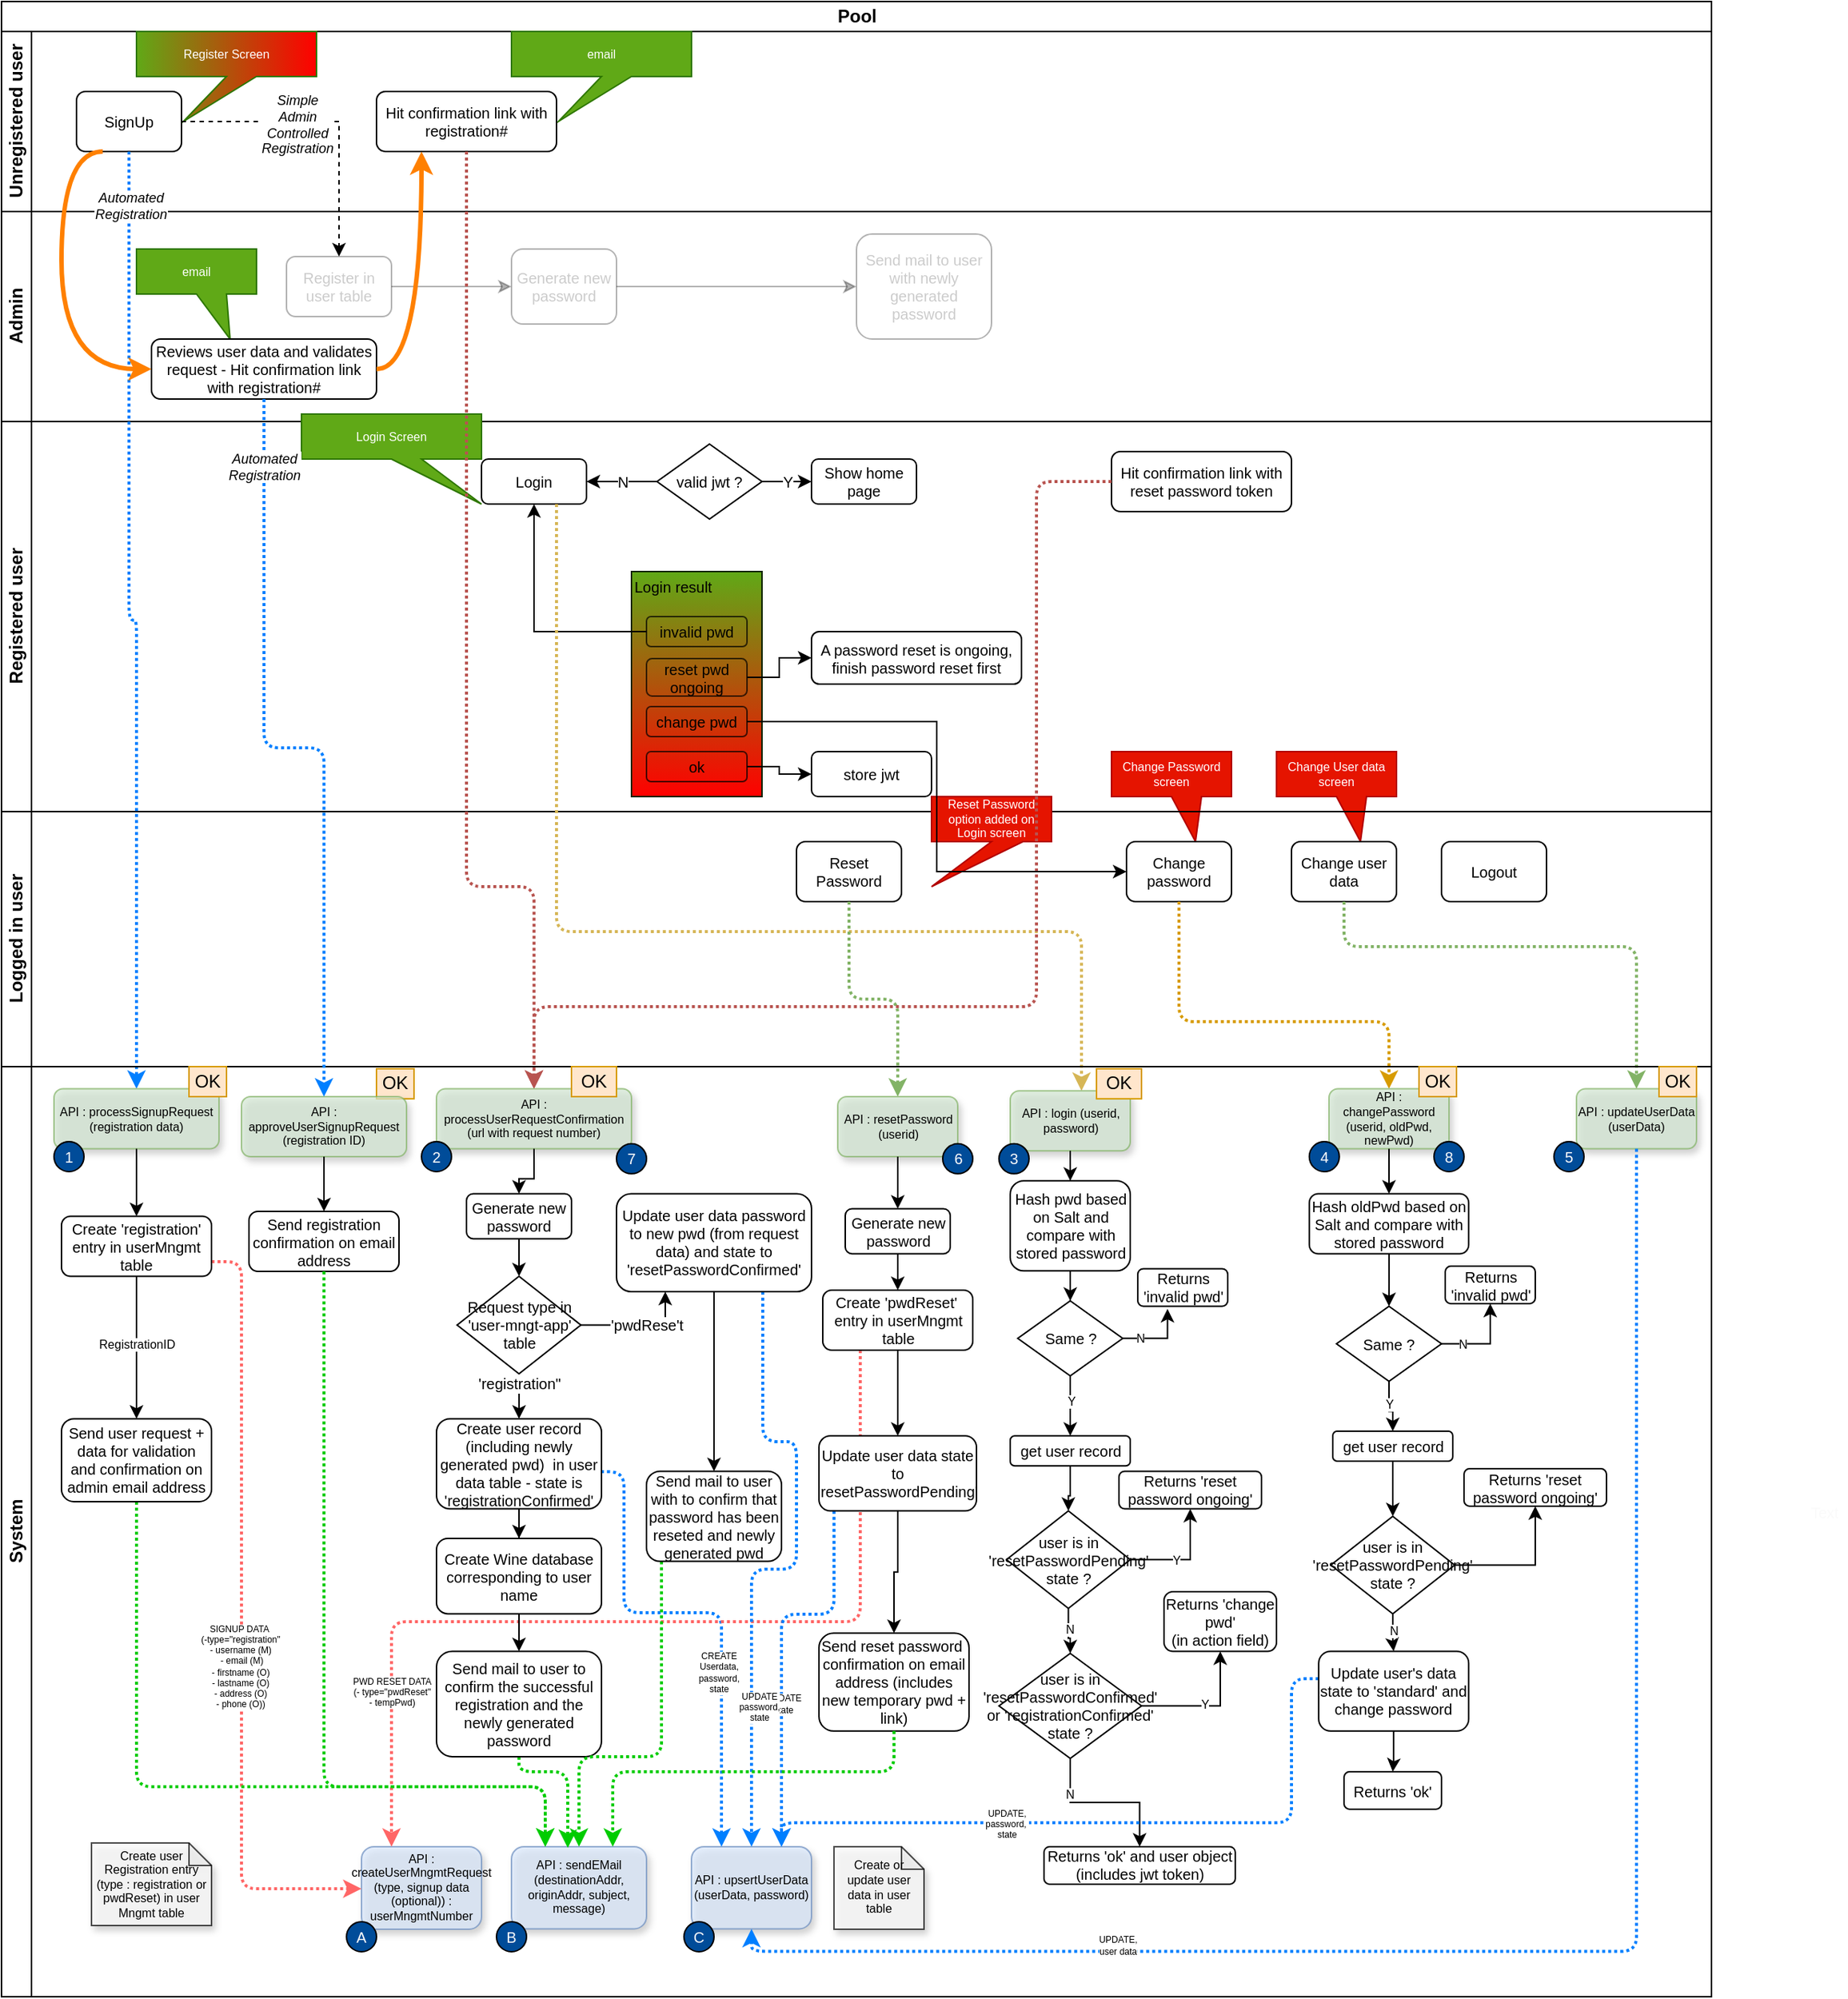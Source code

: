 <mxfile version="14.1.8" type="device" pages="2"><diagram id="m6cAA5zVoMTIwN8sLr2r" name="Page-1"><mxGraphModel dx="257" dy="231" grid="1" gridSize="10" guides="1" tooltips="1" connect="1" arrows="1" fold="1" page="1" pageScale="1" pageWidth="1169" pageHeight="827" math="0" shadow="0"><root><mxCell id="0"/><mxCell id="1" parent="0"/><mxCell id="NMJeiOI1pOjQY6JJpo12-5" value="Pool" style="swimlane;html=1;childLayout=stackLayout;resizeParent=1;resizeParentMax=0;horizontal=1;startSize=20;horizontalStack=0;" parent="1" vertex="1"><mxGeometry x="50" y="20" width="1140" height="1330" as="geometry"/></mxCell><mxCell id="NMJeiOI1pOjQY6JJpo12-6" value="Unregistered user" style="swimlane;html=1;startSize=20;horizontal=0;" parent="NMJeiOI1pOjQY6JJpo12-5" vertex="1"><mxGeometry y="20" width="1140" height="120" as="geometry"/></mxCell><mxCell id="kdthqtumA4sbQAXli2zL-2" value="email" style="shape=callout;whiteSpace=wrap;html=1;perimeter=calloutPerimeter;fontSize=8;position2=0.26;fillColor=#60a917;strokeColor=#2D7600;fontColor=#ffffff;" parent="NMJeiOI1pOjQY6JJpo12-6" vertex="1"><mxGeometry x="340" width="120" height="60" as="geometry"/></mxCell><mxCell id="kdthqtumA4sbQAXli2zL-1" value="Register Screen" style="shape=callout;whiteSpace=wrap;html=1;perimeter=calloutPerimeter;fontSize=8;position2=0.26;fillColor=#60a917;strokeColor=#2D7600;fontColor=#ffffff;gradientColor=#FF0000;gradientDirection=east;" parent="NMJeiOI1pOjQY6JJpo12-6" vertex="1"><mxGeometry x="90" width="120" height="60" as="geometry"/></mxCell><mxCell id="NMJeiOI1pOjQY6JJpo12-11" value="SignUp" style="shape=ext;rounded=1;html=1;whiteSpace=wrap;fontSize=10;" parent="NMJeiOI1pOjQY6JJpo12-6" vertex="1"><mxGeometry x="50" y="40" width="70" height="40" as="geometry"/></mxCell><mxCell id="lvgPDbtytPR-oGcDA_DC-23" value="Hit confirmation link with registration#" style="shape=ext;rounded=1;html=1;whiteSpace=wrap;fontSize=10;" parent="NMJeiOI1pOjQY6JJpo12-6" vertex="1"><mxGeometry x="250" y="40" width="120" height="40" as="geometry"/></mxCell><mxCell id="NMJeiOI1pOjQY6JJpo12-7" value="Admin" style="swimlane;html=1;startSize=20;horizontal=0;" parent="NMJeiOI1pOjQY6JJpo12-5" vertex="1"><mxGeometry y="140" width="1140" height="140" as="geometry"/></mxCell><mxCell id="7DXYUysxkrO7f7hxA30p-10" style="edgeStyle=orthogonalEdgeStyle;rounded=0;orthogonalLoop=1;jettySize=auto;html=1;fontSize=10;opacity=30;" parent="NMJeiOI1pOjQY6JJpo12-7" source="NMJeiOI1pOjQY6JJpo12-12" target="7DXYUysxkrO7f7hxA30p-8" edge="1"><mxGeometry relative="1" as="geometry"/></mxCell><mxCell id="kdthqtumA4sbQAXli2zL-3" value="email" style="shape=callout;whiteSpace=wrap;html=1;perimeter=calloutPerimeter;fontSize=8;position2=0.78;fillColor=#60a917;strokeColor=#2D7600;fontColor=#ffffff;" parent="NMJeiOI1pOjQY6JJpo12-7" vertex="1"><mxGeometry x="90" y="25" width="80" height="60" as="geometry"/></mxCell><mxCell id="NMJeiOI1pOjQY6JJpo12-12" value="Register in user table" style="shape=ext;rounded=1;html=1;whiteSpace=wrap;fontSize=10;opacity=30;textOpacity=20;" parent="NMJeiOI1pOjQY6JJpo12-7" vertex="1"><mxGeometry x="190" y="30" width="70" height="40" as="geometry"/></mxCell><mxCell id="7DXYUysxkrO7f7hxA30p-7" value="Send mail to user with newly generated password" style="shape=ext;rounded=1;html=1;whiteSpace=wrap;fontSize=10;opacity=30;textOpacity=20;" parent="NMJeiOI1pOjQY6JJpo12-7" vertex="1"><mxGeometry x="570" y="15" width="90" height="70" as="geometry"/></mxCell><mxCell id="7DXYUysxkrO7f7hxA30p-9" style="edgeStyle=orthogonalEdgeStyle;rounded=0;orthogonalLoop=1;jettySize=auto;html=1;fontSize=10;opacity=30;" parent="NMJeiOI1pOjQY6JJpo12-7" source="7DXYUysxkrO7f7hxA30p-8" target="7DXYUysxkrO7f7hxA30p-7" edge="1"><mxGeometry relative="1" as="geometry"/></mxCell><mxCell id="7DXYUysxkrO7f7hxA30p-8" value="Generate new password" style="shape=ext;rounded=1;html=1;whiteSpace=wrap;fontSize=10;opacity=30;textOpacity=20;" parent="NMJeiOI1pOjQY6JJpo12-7" vertex="1"><mxGeometry x="340" y="25" width="70" height="50" as="geometry"/></mxCell><mxCell id="LA83eYFShRUiO5luI-FA-1" value="Reviews user data and validates request - Hit confirmation link with registration#" style="shape=ext;rounded=1;html=1;whiteSpace=wrap;fontSize=10;" parent="NMJeiOI1pOjQY6JJpo12-7" vertex="1"><mxGeometry x="100" y="85" width="150" height="40" as="geometry"/></mxCell><mxCell id="NMJeiOI1pOjQY6JJpo12-8" value="Registered user" style="swimlane;html=1;startSize=20;horizontal=0;" parent="NMJeiOI1pOjQY6JJpo12-5" vertex="1"><mxGeometry y="280" width="1140" height="260" as="geometry"/></mxCell><mxCell id="kdthqtumA4sbQAXli2zL-4" value="Login Screen" style="shape=callout;whiteSpace=wrap;html=1;perimeter=calloutPerimeter;fontSize=8;position2=1;fillColor=#60a917;strokeColor=#2D7600;fontColor=#ffffff;" parent="NMJeiOI1pOjQY6JJpo12-8" vertex="1"><mxGeometry x="200" y="-5" width="120" height="60" as="geometry"/></mxCell><mxCell id="NMJeiOI1pOjQY6JJpo12-29" value="Login" style="shape=ext;rounded=1;html=1;whiteSpace=wrap;fontSize=10;" parent="NMJeiOI1pOjQY6JJpo12-8" vertex="1"><mxGeometry x="320" y="25" width="70" height="30" as="geometry"/></mxCell><mxCell id="2_GkjOYgQ7f6jVMGqM78-1" value="A password reset is ongoing, finish password reset first" style="shape=ext;rounded=1;html=1;whiteSpace=wrap;fontSize=10;" parent="NMJeiOI1pOjQY6JJpo12-8" vertex="1"><mxGeometry x="540" y="140" width="140" height="35" as="geometry"/></mxCell><mxCell id="7DXYUysxkrO7f7hxA30p-109" value="" style="group;fillColor=#60a917;strokeColor=#2D7600;fontColor=#ffffff;gradientColor=#FF0000;" parent="NMJeiOI1pOjQY6JJpo12-8" vertex="1" connectable="0"><mxGeometry x="420" y="100" width="87" height="150" as="geometry"/></mxCell><mxCell id="7DXYUysxkrO7f7hxA30p-104" value="Login result" style="rounded=0;whiteSpace=wrap;html=1;shadow=0;glass=0;comic=0;labelBackgroundColor=none;fillColor=none;fontSize=10;opacity=70;labelPosition=center;verticalLabelPosition=middle;align=left;verticalAlign=top;spacing=0;spacingLeft=2;" parent="7DXYUysxkrO7f7hxA30p-109" vertex="1"><mxGeometry width="87" height="150" as="geometry"/></mxCell><mxCell id="7DXYUysxkrO7f7hxA30p-105" value="invalid pwd" style="rounded=1;whiteSpace=wrap;html=1;shadow=0;glass=0;comic=0;labelBackgroundColor=none;fillColor=none;fontSize=10;opacity=70;align=center;" parent="7DXYUysxkrO7f7hxA30p-109" vertex="1"><mxGeometry x="10" y="30" width="67" height="20" as="geometry"/></mxCell><mxCell id="7DXYUysxkrO7f7hxA30p-106" value="reset pwd ongoing" style="rounded=1;whiteSpace=wrap;html=1;shadow=0;glass=0;comic=0;labelBackgroundColor=none;fillColor=none;fontSize=10;opacity=70;align=center;" parent="7DXYUysxkrO7f7hxA30p-109" vertex="1"><mxGeometry x="10" y="58" width="67" height="25" as="geometry"/></mxCell><mxCell id="7DXYUysxkrO7f7hxA30p-107" value="change pwd" style="rounded=1;whiteSpace=wrap;html=1;shadow=0;glass=0;comic=0;labelBackgroundColor=none;fillColor=none;fontSize=10;opacity=70;align=center;" parent="7DXYUysxkrO7f7hxA30p-109" vertex="1"><mxGeometry x="10" y="90" width="67" height="20" as="geometry"/></mxCell><mxCell id="7DXYUysxkrO7f7hxA30p-108" value="ok" style="rounded=1;whiteSpace=wrap;html=1;shadow=0;glass=0;comic=0;labelBackgroundColor=none;fillColor=none;fontSize=10;opacity=70;align=center;" parent="7DXYUysxkrO7f7hxA30p-109" vertex="1"><mxGeometry x="10" y="120" width="67" height="20" as="geometry"/></mxCell><mxCell id="7DXYUysxkrO7f7hxA30p-110" style="edgeStyle=orthogonalEdgeStyle;rounded=0;orthogonalLoop=1;jettySize=auto;html=1;entryX=0.5;entryY=1;entryDx=0;entryDy=0;strokeColor=#000000;strokeWidth=1;fontSize=10;" parent="NMJeiOI1pOjQY6JJpo12-8" source="7DXYUysxkrO7f7hxA30p-105" target="NMJeiOI1pOjQY6JJpo12-29" edge="1"><mxGeometry relative="1" as="geometry"/></mxCell><mxCell id="7DXYUysxkrO7f7hxA30p-112" style="edgeStyle=orthogonalEdgeStyle;rounded=0;orthogonalLoop=1;jettySize=auto;html=1;strokeColor=#000000;strokeWidth=1;fontSize=10;entryX=0;entryY=0.5;entryDx=0;entryDy=0;" parent="NMJeiOI1pOjQY6JJpo12-8" source="7DXYUysxkrO7f7hxA30p-106" target="2_GkjOYgQ7f6jVMGqM78-1" edge="1"><mxGeometry relative="1" as="geometry"><mxPoint x="540" y="165.273" as="targetPoint"/></mxGeometry></mxCell><mxCell id="kdthqtumA4sbQAXli2zL-7" value="Change User data screen" style="shape=callout;whiteSpace=wrap;html=1;perimeter=calloutPerimeter;fontSize=8;position2=0.7;fillColor=#e51400;strokeColor=#B20000;fontColor=#ffffff;" parent="NMJeiOI1pOjQY6JJpo12-8" vertex="1"><mxGeometry x="850" y="220" width="80" height="60" as="geometry"/></mxCell><mxCell id="kdthqtumA4sbQAXli2zL-6" value="Change Password screen" style="shape=callout;whiteSpace=wrap;html=1;perimeter=calloutPerimeter;fontSize=8;position2=0.7;fillColor=#e51400;strokeColor=#B20000;fontColor=#ffffff;" parent="NMJeiOI1pOjQY6JJpo12-8" vertex="1"><mxGeometry x="740" y="220" width="80" height="60" as="geometry"/></mxCell><mxCell id="7DXYUysxkrO7f7hxA30p-114" value="store jwt" style="shape=ext;rounded=1;html=1;whiteSpace=wrap;fontSize=10;" parent="NMJeiOI1pOjQY6JJpo12-8" vertex="1"><mxGeometry x="540" y="220" width="80" height="30" as="geometry"/></mxCell><mxCell id="7DXYUysxkrO7f7hxA30p-115" style="edgeStyle=orthogonalEdgeStyle;rounded=0;orthogonalLoop=1;jettySize=auto;html=1;entryX=0;entryY=0.5;entryDx=0;entryDy=0;strokeColor=#000000;strokeWidth=1;fontSize=10;" parent="NMJeiOI1pOjQY6JJpo12-8" source="7DXYUysxkrO7f7hxA30p-108" target="7DXYUysxkrO7f7hxA30p-114" edge="1"><mxGeometry relative="1" as="geometry"/></mxCell><mxCell id="7DXYUysxkrO7f7hxA30p-117" value="N" style="edgeStyle=orthogonalEdgeStyle;rounded=0;orthogonalLoop=1;jettySize=auto;html=1;strokeColor=#000000;strokeWidth=1;fontSize=10;" parent="NMJeiOI1pOjQY6JJpo12-8" source="7DXYUysxkrO7f7hxA30p-116" target="NMJeiOI1pOjQY6JJpo12-29" edge="1"><mxGeometry relative="1" as="geometry"/></mxCell><mxCell id="7DXYUysxkrO7f7hxA30p-119" value="Y" style="edgeStyle=orthogonalEdgeStyle;rounded=0;orthogonalLoop=1;jettySize=auto;html=1;strokeColor=#000000;strokeWidth=1;fontSize=10;" parent="NMJeiOI1pOjQY6JJpo12-8" source="7DXYUysxkrO7f7hxA30p-116" target="7DXYUysxkrO7f7hxA30p-118" edge="1"><mxGeometry relative="1" as="geometry"/></mxCell><mxCell id="7DXYUysxkrO7f7hxA30p-116" value="valid jwt ?" style="rhombus;whiteSpace=wrap;html=1;fontSize=10;" parent="NMJeiOI1pOjQY6JJpo12-8" vertex="1"><mxGeometry x="437" y="15" width="70" height="50" as="geometry"/></mxCell><mxCell id="7DXYUysxkrO7f7hxA30p-118" value="Show home page" style="shape=ext;rounded=1;html=1;whiteSpace=wrap;fontSize=10;" parent="NMJeiOI1pOjQY6JJpo12-8" vertex="1"><mxGeometry x="540" y="25" width="70" height="30" as="geometry"/></mxCell><mxCell id="cgDH-02nFD23xpvi6JP_-93" value="Hit confirmation link with reset password token" style="shape=ext;rounded=1;html=1;whiteSpace=wrap;fontSize=10;" parent="NMJeiOI1pOjQY6JJpo12-8" vertex="1"><mxGeometry x="740" y="20" width="120" height="40" as="geometry"/></mxCell><mxCell id="lvgPDbtytPR-oGcDA_DC-1" value="Logged in user" style="swimlane;html=1;startSize=20;horizontal=0;" parent="NMJeiOI1pOjQY6JJpo12-5" vertex="1"><mxGeometry y="540" width="1140" height="170" as="geometry"/></mxCell><mxCell id="kdthqtumA4sbQAXli2zL-5" value="Reset Password option added on Login screen" style="shape=callout;whiteSpace=wrap;html=1;perimeter=calloutPerimeter;fontSize=8;position2=0;fillColor=#e51400;strokeColor=#B20000;fontColor=#ffffff;base=21;" parent="lvgPDbtytPR-oGcDA_DC-1" vertex="1"><mxGeometry x="620" y="-10" width="80" height="60" as="geometry"/></mxCell><mxCell id="lvgPDbtytPR-oGcDA_DC-5" value="Change password" style="shape=ext;rounded=1;html=1;whiteSpace=wrap;fontSize=10;" parent="lvgPDbtytPR-oGcDA_DC-1" vertex="1"><mxGeometry x="750" y="20" width="70" height="40" as="geometry"/></mxCell><mxCell id="lvgPDbtytPR-oGcDA_DC-7" value="Change user data" style="shape=ext;rounded=1;html=1;whiteSpace=wrap;fontSize=10;" parent="lvgPDbtytPR-oGcDA_DC-1" vertex="1"><mxGeometry x="860" y="20" width="70" height="40" as="geometry"/></mxCell><mxCell id="lvgPDbtytPR-oGcDA_DC-8" value="Logout" style="shape=ext;rounded=1;html=1;whiteSpace=wrap;fontSize=10;" parent="lvgPDbtytPR-oGcDA_DC-1" vertex="1"><mxGeometry x="960" y="20" width="70" height="40" as="geometry"/></mxCell><mxCell id="D89noTrJhkCypLc7xCUH-1" value="Reset Password" style="shape=ext;rounded=1;html=1;whiteSpace=wrap;fontSize=10;" parent="lvgPDbtytPR-oGcDA_DC-1" vertex="1"><mxGeometry x="530" y="20" width="70" height="40" as="geometry"/></mxCell><mxCell id="lvgPDbtytPR-oGcDA_DC-24" style="edgeStyle=orthogonalEdgeStyle;rounded=0;orthogonalLoop=1;jettySize=auto;html=1;dashed=1;" parent="NMJeiOI1pOjQY6JJpo12-5" source="NMJeiOI1pOjQY6JJpo12-11" target="NMJeiOI1pOjQY6JJpo12-12" edge="1"><mxGeometry relative="1" as="geometry"/></mxCell><mxCell id="lvgPDbtytPR-oGcDA_DC-25" value="Simple&lt;br style=&quot;font-size: 9px;&quot;&gt;Admin&lt;br style=&quot;font-size: 9px;&quot;&gt;Controlled&lt;br style=&quot;font-size: 9px;&quot;&gt;Registration" style="text;html=1;align=center;verticalAlign=middle;resizable=0;points=[];;labelBackgroundColor=#ffffff;fontSize=9;fontStyle=2" parent="lvgPDbtytPR-oGcDA_DC-24" vertex="1" connectable="0"><mxGeometry x="-0.213" y="-2" relative="1" as="geometry"><mxPoint as="offset"/></mxGeometry></mxCell><mxCell id="cgDH-02nFD23xpvi6JP_-89" style="edgeStyle=orthogonalEdgeStyle;rounded=1;orthogonalLoop=1;jettySize=auto;html=1;strokeColor=#d6b656;strokeWidth=2;fontSize=8;dashed=1;dashPattern=1 1;fillColor=#fff2cc;" parent="NMJeiOI1pOjQY6JJpo12-5" source="NMJeiOI1pOjQY6JJpo12-29" target="cgDH-02nFD23xpvi6JP_-12" edge="1"><mxGeometry relative="1" as="geometry"><Array as="points"><mxPoint x="370" y="620"/><mxPoint x="720" y="620"/></Array></mxGeometry></mxCell><mxCell id="cgDH-02nFD23xpvi6JP_-91" style="edgeStyle=orthogonalEdgeStyle;rounded=1;orthogonalLoop=1;jettySize=auto;html=1;strokeColor=#82b366;strokeWidth=2;fontSize=8;dashed=1;dashPattern=1 1;exitX=0.5;exitY=1;exitDx=0;exitDy=0;fillColor=#d5e8d4;" parent="NMJeiOI1pOjQY6JJpo12-5" source="D89noTrJhkCypLc7xCUH-1" target="cgDH-02nFD23xpvi6JP_-26" edge="1"><mxGeometry relative="1" as="geometry"><mxPoint x="680" y="509.818" as="sourcePoint"/><mxPoint x="860.0" y="774.364" as="targetPoint"/></mxGeometry></mxCell><mxCell id="cgDH-02nFD23xpvi6JP_-92" style="edgeStyle=orthogonalEdgeStyle;rounded=1;orthogonalLoop=1;jettySize=auto;html=1;strokeColor=#b85450;strokeWidth=2;fontSize=8;dashed=1;dashPattern=1 1;fillColor=#f8cecc;" parent="NMJeiOI1pOjQY6JJpo12-5" source="lvgPDbtytPR-oGcDA_DC-23" target="cgDH-02nFD23xpvi6JP_-10" edge="1"><mxGeometry relative="1" as="geometry"><mxPoint x="300" y="150" as="sourcePoint"/><mxPoint x="672.636" y="754.73" as="targetPoint"/><Array as="points"><mxPoint x="310" y="590"/><mxPoint x="355" y="590"/></Array></mxGeometry></mxCell><mxCell id="cgDH-02nFD23xpvi6JP_-94" style="edgeStyle=orthogonalEdgeStyle;rounded=1;orthogonalLoop=1;jettySize=auto;html=1;strokeColor=#b85450;strokeWidth=2;fontSize=8;dashed=1;dashPattern=1 1;entryX=0.5;entryY=0;entryDx=0;entryDy=0;fillColor=#f8cecc;" parent="NMJeiOI1pOjQY6JJpo12-5" source="cgDH-02nFD23xpvi6JP_-93" target="cgDH-02nFD23xpvi6JP_-10" edge="1"><mxGeometry relative="1" as="geometry"><mxPoint x="680" y="509.818" as="sourcePoint"/><mxPoint x="860.0" y="774.364" as="targetPoint"/><Array as="points"><mxPoint x="690" y="320"/><mxPoint x="690" y="670"/><mxPoint x="355" y="670"/></Array></mxGeometry></mxCell><mxCell id="cgDH-02nFD23xpvi6JP_-95" style="edgeStyle=orthogonalEdgeStyle;rounded=1;orthogonalLoop=1;jettySize=auto;html=1;strokeColor=#d79b00;strokeWidth=2;fontSize=8;dashed=1;dashPattern=1 1;entryX=0.5;entryY=0;entryDx=0;entryDy=0;fillColor=#ffe6cc;" parent="NMJeiOI1pOjQY6JJpo12-5" source="lvgPDbtytPR-oGcDA_DC-5" target="cgDH-02nFD23xpvi6JP_-14" edge="1"><mxGeometry relative="1" as="geometry"><mxPoint x="800.0" y="349.818" as="sourcePoint"/><mxPoint x="565.364" y="754.73" as="targetPoint"/><Array as="points"><mxPoint x="785" y="680"/><mxPoint x="925" y="680"/></Array></mxGeometry></mxCell><mxCell id="cgDH-02nFD23xpvi6JP_-96" style="edgeStyle=orthogonalEdgeStyle;rounded=1;orthogonalLoop=1;jettySize=auto;html=1;strokeColor=#82b366;strokeWidth=2;fontSize=8;dashed=1;dashPattern=1 1;fillColor=#d5e8d4;" parent="NMJeiOI1pOjQY6JJpo12-5" source="lvgPDbtytPR-oGcDA_DC-7" target="cgDH-02nFD23xpvi6JP_-16" edge="1"><mxGeometry relative="1" as="geometry"><mxPoint x="845.364" y="630" as="sourcePoint"/><mxPoint x="899.909" y="754.73" as="targetPoint"/><Array as="points"><mxPoint x="895" y="630"/><mxPoint x="1090" y="630"/></Array></mxGeometry></mxCell><mxCell id="NMJeiOI1pOjQY6JJpo12-19" style="edgeStyle=orthogonalEdgeStyle;rounded=1;orthogonalLoop=1;jettySize=auto;html=1;dashed=1;dashPattern=1 1;fontSize=8;strokeColor=#007FFF;strokeWidth=2;" parent="NMJeiOI1pOjQY6JJpo12-5" source="NMJeiOI1pOjQY6JJpo12-11" target="cgDH-02nFD23xpvi6JP_-7" edge="1"><mxGeometry relative="1" as="geometry"><mxPoint x="85" y="990" as="targetPoint"/></mxGeometry></mxCell><mxCell id="lvgPDbtytPR-oGcDA_DC-26" value="Automated&lt;br style=&quot;font-size: 9px;&quot;&gt;Registration" style="text;html=1;align=center;verticalAlign=middle;resizable=0;points=[];;labelBackgroundColor=#ffffff;fontSize=9;fontStyle=2" parent="NMJeiOI1pOjQY6JJpo12-19" vertex="1" connectable="0"><mxGeometry x="-0.641" y="1" relative="1" as="geometry"><mxPoint y="-77" as="offset"/></mxGeometry></mxCell><mxCell id="cgDH-02nFD23xpvi6JP_-1" value="System" style="swimlane;html=1;startSize=20;horizontal=0;" parent="NMJeiOI1pOjQY6JJpo12-5" vertex="1"><mxGeometry y="710" width="1140" height="620" as="geometry"/></mxCell><mxCell id="cgDH-02nFD23xpvi6JP_-7" value="API : processSignupRequest (registration data)" style="text;html=1;strokeColor=#82b366;fillColor=#d5e8d4;align=center;verticalAlign=middle;whiteSpace=wrap;rounded=1;labelBackgroundColor=none;opacity=70;glass=0;shadow=1;comic=0;fontSize=8;" parent="cgDH-02nFD23xpvi6JP_-1" vertex="1"><mxGeometry x="35" y="14.73" width="110" height="40" as="geometry"/></mxCell><mxCell id="cgDH-02nFD23xpvi6JP_-8" value="API : sendEMail (destinationAddr, originAddr, subject, message)" style="text;html=1;strokeColor=#6c8ebf;fillColor=#dae8fc;align=center;verticalAlign=middle;whiteSpace=wrap;rounded=1;labelBackgroundColor=none;opacity=70;glass=0;shadow=1;comic=0;fontSize=8;fontFamily=Helvetica;" parent="cgDH-02nFD23xpvi6JP_-1" vertex="1"><mxGeometry x="340" y="519.96" width="90" height="54.77" as="geometry"/></mxCell><mxCell id="cgDH-02nFD23xpvi6JP_-10" value="API : processUserRequestConfirmation (url with request number)" style="text;html=1;strokeColor=#82b366;fillColor=#d5e8d4;align=center;verticalAlign=middle;whiteSpace=wrap;rounded=1;labelBackgroundColor=none;opacity=70;glass=0;shadow=1;comic=0;fontSize=8;" parent="cgDH-02nFD23xpvi6JP_-1" vertex="1"><mxGeometry x="290" y="14.73" width="130" height="40" as="geometry"/></mxCell><mxCell id="cgDH-02nFD23xpvi6JP_-12" value="API : login (userid, password)" style="text;html=1;strokeColor=#82b366;fillColor=#d5e8d4;align=center;verticalAlign=middle;whiteSpace=wrap;rounded=1;labelBackgroundColor=none;opacity=70;glass=0;shadow=1;comic=0;fontSize=8;" parent="cgDH-02nFD23xpvi6JP_-1" vertex="1"><mxGeometry x="672.5" y="16.14" width="80" height="40" as="geometry"/></mxCell><mxCell id="cgDH-02nFD23xpvi6JP_-14" value="API : changePassword (userid, oldPwd, newPwd)" style="text;html=1;strokeColor=#82b366;fillColor=#d5e8d4;align=center;verticalAlign=middle;whiteSpace=wrap;rounded=1;labelBackgroundColor=none;opacity=70;glass=0;shadow=1;comic=0;fontSize=8;" parent="cgDH-02nFD23xpvi6JP_-1" vertex="1"><mxGeometry x="885" y="14.73" width="80" height="40" as="geometry"/></mxCell><mxCell id="cgDH-02nFD23xpvi6JP_-16" value="API : updateUserData (userData)" style="text;html=1;strokeColor=#82b366;fillColor=#d5e8d4;align=center;verticalAlign=middle;whiteSpace=wrap;rounded=1;labelBackgroundColor=none;opacity=70;glass=0;shadow=1;comic=0;fontSize=8;" parent="cgDH-02nFD23xpvi6JP_-1" vertex="1"><mxGeometry x="1050" y="14.73" width="80" height="40" as="geometry"/></mxCell><mxCell id="cgDH-02nFD23xpvi6JP_-17" value="API : upsertUserData (userData, password)" style="text;html=1;strokeColor=#6c8ebf;fillColor=#dae8fc;align=center;verticalAlign=middle;whiteSpace=wrap;rounded=1;labelBackgroundColor=none;opacity=70;glass=0;shadow=1;comic=0;fontSize=8;fontFamily=Helvetica;" parent="cgDH-02nFD23xpvi6JP_-1" vertex="1"><mxGeometry x="460" y="519.96" width="80" height="54.77" as="geometry"/></mxCell><mxCell id="cgDH-02nFD23xpvi6JP_-15" style="edgeStyle=orthogonalEdgeStyle;rounded=1;orthogonalLoop=1;jettySize=auto;html=1;entryX=0.5;entryY=1;entryDx=0;entryDy=0;strokeColor=#007FFF;strokeWidth=2;fontSize=8;dashed=1;dashPattern=1 1;" parent="cgDH-02nFD23xpvi6JP_-1" source="cgDH-02nFD23xpvi6JP_-16" target="cgDH-02nFD23xpvi6JP_-17" edge="1"><mxGeometry relative="1" as="geometry"><Array as="points"><mxPoint x="1090" y="589.73"/><mxPoint x="500" y="589.73"/></Array></mxGeometry></mxCell><mxCell id="cgDH-02nFD23xpvi6JP_-217" value="UPDATE,&lt;br&gt;user data" style="text;html=1;align=center;verticalAlign=middle;resizable=0;points=[];;labelBackgroundColor=#ffffff;fontSize=6;fontColor=#000000;fontFamily=Helvetica;" parent="cgDH-02nFD23xpvi6JP_-15" vertex="1" connectable="0"><mxGeometry x="0.546" y="-4" relative="1" as="geometry"><mxPoint as="offset"/></mxGeometry></mxCell><mxCell id="cgDH-02nFD23xpvi6JP_-18" value="API : createUserMngmtRequest (type, signup data (optional)) : userMngmtNumber" style="text;html=1;strokeColor=#6c8ebf;fillColor=#dae8fc;align=center;verticalAlign=middle;whiteSpace=wrap;rounded=1;labelBackgroundColor=none;opacity=70;glass=0;shadow=1;comic=0;fontSize=8;fontFamily=Helvetica;" parent="cgDH-02nFD23xpvi6JP_-1" vertex="1"><mxGeometry x="240" y="519.96" width="80" height="55" as="geometry"/></mxCell><mxCell id="cgDH-02nFD23xpvi6JP_-19" value="&lt;span style=&quot;white-space: normal ; font-size: 8px&quot;&gt;Create user Registration entry (type : registration or pwdReset) in user Mngmt table&lt;/span&gt;" style="shape=note;whiteSpace=wrap;html=1;backgroundOutline=1;darkOpacity=0.05;rounded=1;shadow=1;glass=0;comic=0;labelBackgroundColor=none;fontSize=8;opacity=70;size=15;fontFamily=Helvetica;" parent="cgDH-02nFD23xpvi6JP_-1" vertex="1"><mxGeometry x="60" y="517.46" width="80" height="55" as="geometry"/></mxCell><mxCell id="cgDH-02nFD23xpvi6JP_-20" style="edgeStyle=orthogonalEdgeStyle;orthogonalLoop=1;jettySize=auto;html=1;fontSize=8;rounded=1;dashed=1;dashPattern=1 1;strokeWidth=2;fontFamily=Helvetica;strokeColor=#FF6666;" parent="cgDH-02nFD23xpvi6JP_-1" source="cgDH-02nFD23xpvi6JP_-33" target="cgDH-02nFD23xpvi6JP_-18" edge="1"><mxGeometry relative="1" as="geometry"><Array as="points"><mxPoint x="160" y="130"/><mxPoint x="160" y="548"/></Array></mxGeometry></mxCell><mxCell id="-Q9qPY001-iBCbOdqt1D-2" value="SIGNUP DATA&amp;nbsp;&lt;br&gt;(-type=&quot;registration&quot;&lt;br&gt;- username (M)&lt;br&gt;&amp;nbsp;- email (M)&lt;br&gt;- firstname (O)&lt;br&gt;- lastname (O)&lt;br&gt;- address (O)&lt;br&gt;- phone (O))" style="text;html=1;align=center;verticalAlign=middle;resizable=0;points=[];;labelBackgroundColor=#ffffff;fontSize=6;fontFamily=Helvetica;" parent="cgDH-02nFD23xpvi6JP_-20" vertex="1" connectable="0"><mxGeometry x="0.464" y="-1" relative="1" as="geometry"><mxPoint y="-89.17" as="offset"/></mxGeometry></mxCell><mxCell id="cgDH-02nFD23xpvi6JP_-21" style="edgeStyle=orthogonalEdgeStyle;rounded=1;orthogonalLoop=1;jettySize=auto;html=1;fontSize=8;dashed=1;dashPattern=1 1;strokeColor=#00CC00;strokeWidth=2;entryX=0.25;entryY=0;entryDx=0;entryDy=0;fontFamily=Helvetica;" parent="cgDH-02nFD23xpvi6JP_-1" source="cgDH-02nFD23xpvi6JP_-30" target="cgDH-02nFD23xpvi6JP_-8" edge="1"><mxGeometry relative="1" as="geometry"><mxPoint x="175" y="-815.27" as="sourcePoint"/><Array as="points"><mxPoint x="90" y="480"/><mxPoint x="363" y="480"/></Array></mxGeometry></mxCell><mxCell id="cgDH-02nFD23xpvi6JP_-22" style="edgeStyle=orthogonalEdgeStyle;rounded=1;orthogonalLoop=1;jettySize=auto;html=1;fontSize=8;dashed=1;dashPattern=1 1;strokeColor=#00CC00;strokeWidth=2;entryX=0.417;entryY=0.015;entryDx=0;entryDy=0;entryPerimeter=0;fontFamily=Helvetica;" parent="cgDH-02nFD23xpvi6JP_-1" source="cgDH-02nFD23xpvi6JP_-29" target="cgDH-02nFD23xpvi6JP_-8" edge="1"><mxGeometry relative="1" as="geometry"><mxPoint x="705.0" y="-810.27" as="sourcePoint"/><mxPoint x="410.455" y="-555.27" as="targetPoint"/><Array as="points"><mxPoint x="345" y="470"/><mxPoint x="378" y="470"/></Array></mxGeometry></mxCell><mxCell id="cgDH-02nFD23xpvi6JP_-23" value="&lt;span style=&quot;font-size: 8px;&quot;&gt;Create or update user data in user table&lt;/span&gt;" style="shape=note;whiteSpace=wrap;html=1;backgroundOutline=1;darkOpacity=0.05;rounded=1;shadow=1;glass=0;comic=0;labelBackgroundColor=none;fontSize=8;opacity=70;size=15;fontFamily=Helvetica;" parent="cgDH-02nFD23xpvi6JP_-1" vertex="1"><mxGeometry x="555" y="519.96" width="60" height="55" as="geometry"/></mxCell><mxCell id="cgDH-02nFD23xpvi6JP_-24" style="edgeStyle=orthogonalEdgeStyle;rounded=1;orthogonalLoop=1;jettySize=auto;html=1;fontSize=8;dashed=1;dashPattern=1 1;strokeColor=#007FFF;strokeWidth=2;exitX=0.75;exitY=1;exitDx=0;exitDy=0;fontFamily=Helvetica;" parent="cgDH-02nFD23xpvi6JP_-1" source="cgDH-02nFD23xpvi6JP_-35" target="cgDH-02nFD23xpvi6JP_-17" edge="1"><mxGeometry relative="1" as="geometry"><Array as="points"><mxPoint x="372" y="270"/><mxPoint x="415" y="270"/><mxPoint x="415" y="364"/><mxPoint x="480" y="364"/></Array></mxGeometry></mxCell><mxCell id="cgDH-02nFD23xpvi6JP_-213" value="CREATE&lt;br style=&quot;font-size: 6px&quot;&gt;Userdata,&lt;br style=&quot;font-size: 6px&quot;&gt;password,&lt;br style=&quot;font-size: 6px&quot;&gt;state" style="text;html=1;align=center;verticalAlign=middle;resizable=0;points=[];;labelBackgroundColor=#ffffff;fontSize=6;fontColor=#000000;fontFamily=Helvetica;" parent="cgDH-02nFD23xpvi6JP_-24" vertex="1" connectable="0"><mxGeometry x="0.39" y="-2" relative="1" as="geometry"><mxPoint as="offset"/></mxGeometry></mxCell><mxCell id="cgDH-02nFD23xpvi6JP_-26" value="API : resetPassword (userid)" style="text;html=1;strokeColor=#82b366;fillColor=#d5e8d4;align=center;verticalAlign=middle;whiteSpace=wrap;rounded=1;labelBackgroundColor=none;opacity=70;glass=0;shadow=1;comic=0;fontSize=8;" parent="cgDH-02nFD23xpvi6JP_-1" vertex="1"><mxGeometry x="557.5" y="20.0" width="80" height="40" as="geometry"/></mxCell><mxCell id="cgDH-02nFD23xpvi6JP_-28" value="Generate new password" style="shape=ext;rounded=1;html=1;whiteSpace=wrap;fontSize=10;fontFamily=Helvetica;" parent="cgDH-02nFD23xpvi6JP_-1" vertex="1"><mxGeometry x="310" y="84.73" width="70" height="30" as="geometry"/></mxCell><mxCell id="cgDH-02nFD23xpvi6JP_-9" style="edgeStyle=orthogonalEdgeStyle;rounded=0;orthogonalLoop=1;jettySize=auto;html=1;fontSize=8;entryX=0.5;entryY=0;entryDx=0;entryDy=0;" parent="cgDH-02nFD23xpvi6JP_-1" source="cgDH-02nFD23xpvi6JP_-10" target="cgDH-02nFD23xpvi6JP_-28" edge="1"><mxGeometry relative="1" as="geometry"/></mxCell><mxCell id="cgDH-02nFD23xpvi6JP_-29" value="Send mail to user to confirm the successful registration and the newly generated password" style="shape=ext;rounded=1;html=1;whiteSpace=wrap;fontSize=10;fontFamily=Helvetica;" parent="cgDH-02nFD23xpvi6JP_-1" vertex="1"><mxGeometry x="290" y="389.73" width="110" height="70.27" as="geometry"/></mxCell><mxCell id="cgDH-02nFD23xpvi6JP_-30" value="Send user request + data for validation and confirmation on admin email address" style="shape=ext;rounded=1;html=1;whiteSpace=wrap;fontSize=10;fontFamily=Helvetica;" parent="cgDH-02nFD23xpvi6JP_-1" vertex="1"><mxGeometry x="40" y="234.73" width="100" height="55.27" as="geometry"/></mxCell><mxCell id="cgDH-02nFD23xpvi6JP_-31" style="edgeStyle=orthogonalEdgeStyle;rounded=0;orthogonalLoop=1;jettySize=auto;html=1;fontSize=10;fontFamily=Helvetica;" parent="cgDH-02nFD23xpvi6JP_-1" source="cgDH-02nFD23xpvi6JP_-33" target="cgDH-02nFD23xpvi6JP_-30" edge="1"><mxGeometry relative="1" as="geometry"/></mxCell><mxCell id="cgDH-02nFD23xpvi6JP_-32" value="RegistrationID" style="text;html=1;align=center;verticalAlign=middle;resizable=0;points=[];;labelBackgroundColor=#ffffff;fontSize=8;fontFamily=Helvetica;" parent="cgDH-02nFD23xpvi6JP_-31" vertex="1" connectable="0"><mxGeometry x="-0.037" relative="1" as="geometry"><mxPoint as="offset"/></mxGeometry></mxCell><mxCell id="cgDH-02nFD23xpvi6JP_-33" value="Create 'registration' entry in userMngmt table" style="shape=ext;rounded=1;html=1;whiteSpace=wrap;fontSize=10;fontFamily=Helvetica;" parent="cgDH-02nFD23xpvi6JP_-1" vertex="1"><mxGeometry x="40" y="99.73" width="100" height="40" as="geometry"/></mxCell><mxCell id="cgDH-02nFD23xpvi6JP_-6" style="edgeStyle=orthogonalEdgeStyle;rounded=0;orthogonalLoop=1;jettySize=auto;html=1;fontSize=10;" parent="cgDH-02nFD23xpvi6JP_-1" source="cgDH-02nFD23xpvi6JP_-7" target="cgDH-02nFD23xpvi6JP_-33" edge="1"><mxGeometry relative="1" as="geometry"/></mxCell><mxCell id="cgDH-02nFD23xpvi6JP_-34" style="edgeStyle=orthogonalEdgeStyle;rounded=0;orthogonalLoop=1;jettySize=auto;html=1;fontSize=8;fontFamily=Helvetica;" parent="cgDH-02nFD23xpvi6JP_-1" source="cgDH-02nFD23xpvi6JP_-35" target="cgDH-02nFD23xpvi6JP_-97" edge="1"><mxGeometry relative="1" as="geometry"/></mxCell><mxCell id="cgDH-02nFD23xpvi6JP_-35" value="Create user record (including newly generated pwd)&amp;nbsp; in user data table - state is 'registrationConfirmed'" style="shape=ext;rounded=1;html=1;whiteSpace=wrap;fontSize=10;fontFamily=Helvetica;" parent="cgDH-02nFD23xpvi6JP_-1" vertex="1"><mxGeometry x="290" y="234.73" width="110" height="60" as="geometry"/></mxCell><mxCell id="cgDH-02nFD23xpvi6JP_-27" style="edgeStyle=orthogonalEdgeStyle;rounded=0;orthogonalLoop=1;jettySize=auto;html=1;fontSize=10;fontFamily=Helvetica;" parent="cgDH-02nFD23xpvi6JP_-1" source="cgDH-02nFD23xpvi6JP_-28" target="M9RGwmCdZETL3QFvHTV1-1" edge="1"><mxGeometry relative="1" as="geometry"/></mxCell><mxCell id="cgDH-02nFD23xpvi6JP_-36" style="edgeStyle=orthogonalEdgeStyle;rounded=1;orthogonalLoop=1;jettySize=auto;html=1;fontSize=8;dashed=1;dashPattern=1 1;strokeWidth=2;fontFamily=Helvetica;exitX=0.25;exitY=1;exitDx=0;exitDy=0;strokeColor=#FF6666;" parent="cgDH-02nFD23xpvi6JP_-1" source="cgDH-02nFD23xpvi6JP_-38" target="cgDH-02nFD23xpvi6JP_-18" edge="1"><mxGeometry relative="1" as="geometry"><Array as="points"><mxPoint x="573" y="370"/><mxPoint x="260" y="370"/></Array></mxGeometry></mxCell><mxCell id="-Q9qPY001-iBCbOdqt1D-3" value="PWD RESET DATA&lt;br&gt;(- type=&quot;pwdReset&quot;&lt;br&gt;- tempPwd)" style="text;html=1;align=center;verticalAlign=middle;resizable=0;points=[];;labelBackgroundColor=#ffffff;fontSize=6;fontFamily=Helvetica;" parent="cgDH-02nFD23xpvi6JP_-36" vertex="1" connectable="0"><mxGeometry x="-0.504" y="1" relative="1" as="geometry"><mxPoint x="-313.5" y="68.32" as="offset"/></mxGeometry></mxCell><mxCell id="cgDH-02nFD23xpvi6JP_-38" value="Create 'pwdReset'&amp;nbsp; entry in userMngmt table" style="shape=ext;rounded=1;html=1;whiteSpace=wrap;fontSize=10;fontFamily=Helvetica;" parent="cgDH-02nFD23xpvi6JP_-1" vertex="1"><mxGeometry x="547.5" y="149.0" width="100" height="40" as="geometry"/></mxCell><mxCell id="cgDH-02nFD23xpvi6JP_-25" style="edgeStyle=orthogonalEdgeStyle;rounded=0;orthogonalLoop=1;jettySize=auto;html=1;strokeColor=#000000;fontSize=8;entryX=0.5;entryY=0;entryDx=0;entryDy=0;" parent="cgDH-02nFD23xpvi6JP_-1" source="cgDH-02nFD23xpvi6JP_-26" target="cgDH-02nFD23xpvi6JP_-40" edge="1"><mxGeometry relative="1" as="geometry"/></mxCell><mxCell id="cgDH-02nFD23xpvi6JP_-40" value="Generate new password" style="shape=ext;rounded=1;html=1;whiteSpace=wrap;fontSize=10;fontFamily=Helvetica;" parent="cgDH-02nFD23xpvi6JP_-1" vertex="1"><mxGeometry x="562.5" y="94.73" width="70" height="30" as="geometry"/></mxCell><mxCell id="cgDH-02nFD23xpvi6JP_-37" value="" style="edgeStyle=orthogonalEdgeStyle;rounded=0;orthogonalLoop=1;jettySize=auto;html=1;strokeColor=#000000;fontSize=8;entryX=0.5;entryY=0;entryDx=0;entryDy=0;fontFamily=Helvetica;exitX=0.5;exitY=1;exitDx=0;exitDy=0;" parent="cgDH-02nFD23xpvi6JP_-1" target="cgDH-02nFD23xpvi6JP_-38" edge="1" source="cgDH-02nFD23xpvi6JP_-40"><mxGeometry relative="1" as="geometry"><mxPoint x="470" y="115" as="sourcePoint"/><mxPoint x="470" y="130" as="targetPoint"/></mxGeometry></mxCell><mxCell id="cgDH-02nFD23xpvi6JP_-42" value="Hash pwd based on Salt and compare with stored password" style="shape=ext;rounded=1;html=1;whiteSpace=wrap;fontSize=10;" parent="cgDH-02nFD23xpvi6JP_-1" vertex="1"><mxGeometry x="672.5" y="76.14" width="80" height="60" as="geometry"/></mxCell><mxCell id="cgDH-02nFD23xpvi6JP_-11" style="edgeStyle=orthogonalEdgeStyle;rounded=0;orthogonalLoop=1;jettySize=auto;html=1;strokeColor=#000000;strokeWidth=1;fontSize=8;" parent="cgDH-02nFD23xpvi6JP_-1" source="cgDH-02nFD23xpvi6JP_-12" target="cgDH-02nFD23xpvi6JP_-42" edge="1"><mxGeometry relative="1" as="geometry"/></mxCell><mxCell id="cgDH-02nFD23xpvi6JP_-47" value="Same ?" style="rhombus;whiteSpace=wrap;html=1;fontSize=10;fontFamily=Helvetica;" parent="cgDH-02nFD23xpvi6JP_-1" vertex="1"><mxGeometry x="677.5" y="156.14" width="70" height="50" as="geometry"/></mxCell><mxCell id="cgDH-02nFD23xpvi6JP_-41" style="edgeStyle=orthogonalEdgeStyle;rounded=0;orthogonalLoop=1;jettySize=auto;html=1;strokeColor=#000000;fontSize=8;fontFamily=Helvetica;" parent="cgDH-02nFD23xpvi6JP_-1" source="cgDH-02nFD23xpvi6JP_-42" target="cgDH-02nFD23xpvi6JP_-47" edge="1"><mxGeometry relative="1" as="geometry"/></mxCell><mxCell id="cgDH-02nFD23xpvi6JP_-49" value="get user record" style="shape=ext;rounded=1;html=1;whiteSpace=wrap;fontSize=10;fontFamily=Helvetica;" parent="cgDH-02nFD23xpvi6JP_-1" vertex="1"><mxGeometry x="672.5" y="246.14" width="80" height="20" as="geometry"/></mxCell><mxCell id="cgDH-02nFD23xpvi6JP_-43" style="edgeStyle=orthogonalEdgeStyle;rounded=0;orthogonalLoop=1;jettySize=auto;html=1;strokeColor=#000000;fontSize=8;fontFamily=Helvetica;" parent="cgDH-02nFD23xpvi6JP_-1" source="cgDH-02nFD23xpvi6JP_-47" target="cgDH-02nFD23xpvi6JP_-49" edge="1"><mxGeometry relative="1" as="geometry"/></mxCell><mxCell id="cgDH-02nFD23xpvi6JP_-44" value="Y" style="text;html=1;align=center;verticalAlign=middle;resizable=0;points=[];;labelBackgroundColor=#ffffff;fontSize=8;fontFamily=Helvetica;" parent="cgDH-02nFD23xpvi6JP_-43" vertex="1" connectable="0"><mxGeometry x="-0.145" relative="1" as="geometry"><mxPoint as="offset"/></mxGeometry></mxCell><mxCell id="cgDH-02nFD23xpvi6JP_-54" value="&lt;span style=&quot;white-space: normal&quot;&gt;user is in 'resetPasswordConfirmed' or 'registrationConfirmed' state ?&lt;/span&gt;" style="rhombus;whiteSpace=wrap;html=1;fontSize=10;fontFamily=Helvetica;" parent="cgDH-02nFD23xpvi6JP_-1" vertex="1"><mxGeometry x="665" y="391.14" width="95" height="70" as="geometry"/></mxCell><mxCell id="cgDH-02nFD23xpvi6JP_-55" value="Returns 'invalid pwd'" style="shape=ext;rounded=1;html=1;whiteSpace=wrap;fontSize=10;fontFamily=Helvetica;" parent="cgDH-02nFD23xpvi6JP_-1" vertex="1"><mxGeometry x="757.5" y="134.73" width="60" height="25" as="geometry"/></mxCell><mxCell id="cgDH-02nFD23xpvi6JP_-45" style="edgeStyle=orthogonalEdgeStyle;rounded=0;orthogonalLoop=1;jettySize=auto;html=1;entryX=0.5;entryY=1;entryDx=0;entryDy=0;strokeColor=#000000;fontSize=8;exitX=1;exitY=0.5;exitDx=0;exitDy=0;fontFamily=Helvetica;" parent="cgDH-02nFD23xpvi6JP_-1" source="cgDH-02nFD23xpvi6JP_-47" edge="1"><mxGeometry relative="1" as="geometry"><mxPoint x="777.345" y="161.479" as="targetPoint"/></mxGeometry></mxCell><mxCell id="cgDH-02nFD23xpvi6JP_-46" value="N" style="text;html=1;align=center;verticalAlign=middle;resizable=0;points=[];;labelBackgroundColor=#ffffff;fontSize=8;fontFamily=Helvetica;" parent="cgDH-02nFD23xpvi6JP_-45" vertex="1" connectable="0"><mxGeometry x="-0.527" relative="1" as="geometry"><mxPoint as="offset"/></mxGeometry></mxCell><mxCell id="cgDH-02nFD23xpvi6JP_-56" value="Returns 'change pwd'&lt;br&gt;(in action field)" style="shape=ext;rounded=1;html=1;whiteSpace=wrap;fontSize=10;fontFamily=Helvetica;" parent="cgDH-02nFD23xpvi6JP_-1" vertex="1"><mxGeometry x="775" y="350" width="75" height="39.73" as="geometry"/></mxCell><mxCell id="cgDH-02nFD23xpvi6JP_-50" style="edgeStyle=orthogonalEdgeStyle;rounded=0;orthogonalLoop=1;jettySize=auto;html=1;strokeColor=#000000;fontSize=8;exitX=1;exitY=0.5;exitDx=0;exitDy=0;fontFamily=Helvetica;entryX=0.5;entryY=1;entryDx=0;entryDy=0;" parent="cgDH-02nFD23xpvi6JP_-1" source="cgDH-02nFD23xpvi6JP_-54" target="cgDH-02nFD23xpvi6JP_-56" edge="1"><mxGeometry relative="1" as="geometry"><mxPoint x="780.103" y="391.134" as="targetPoint"/></mxGeometry></mxCell><mxCell id="cgDH-02nFD23xpvi6JP_-51" value="Y" style="text;html=1;align=center;verticalAlign=middle;resizable=0;points=[];;labelBackgroundColor=#ffffff;fontSize=8;fontFamily=Helvetica;" parent="cgDH-02nFD23xpvi6JP_-50" vertex="1" connectable="0"><mxGeometry x="-0.433" y="1" relative="1" as="geometry"><mxPoint x="16.31" y="-0.26" as="offset"/></mxGeometry></mxCell><mxCell id="cgDH-02nFD23xpvi6JP_-57" value="Returns 'ok' and user object (includes jwt token)" style="shape=ext;rounded=1;html=1;whiteSpace=wrap;fontSize=10;fontFamily=Helvetica;" parent="cgDH-02nFD23xpvi6JP_-1" vertex="1"><mxGeometry x="695" y="519.96" width="127.5" height="25" as="geometry"/></mxCell><mxCell id="cgDH-02nFD23xpvi6JP_-52" style="edgeStyle=orthogonalEdgeStyle;rounded=0;orthogonalLoop=1;jettySize=auto;html=1;strokeColor=#000000;fontSize=8;fontFamily=Helvetica;" parent="cgDH-02nFD23xpvi6JP_-1" source="cgDH-02nFD23xpvi6JP_-54" target="cgDH-02nFD23xpvi6JP_-57" edge="1"><mxGeometry relative="1" as="geometry"><mxPoint x="657.182" y="-433.864" as="sourcePoint"/><mxPoint x="715" y="520" as="targetPoint"/></mxGeometry></mxCell><mxCell id="cgDH-02nFD23xpvi6JP_-53" value="N" style="text;html=1;align=center;verticalAlign=middle;resizable=0;points=[];;labelBackgroundColor=#ffffff;fontSize=8;fontFamily=Helvetica;" parent="cgDH-02nFD23xpvi6JP_-52" vertex="1" connectable="0"><mxGeometry x="-0.553" y="-1" relative="1" as="geometry"><mxPoint as="offset"/></mxGeometry></mxCell><mxCell id="cgDH-02nFD23xpvi6JP_-58" style="edgeStyle=orthogonalEdgeStyle;rounded=1;orthogonalLoop=1;jettySize=auto;html=1;dashed=1;dashPattern=1 1;strokeColor=#007FFF;strokeWidth=2;fontSize=8;fontFamily=Helvetica;" parent="cgDH-02nFD23xpvi6JP_-1" source="cgDH-02nFD23xpvi6JP_-60" target="cgDH-02nFD23xpvi6JP_-17" edge="1"><mxGeometry relative="1" as="geometry"><mxPoint x="470" y="-565.27" as="targetPoint"/><Array as="points"><mxPoint x="555" y="365"/><mxPoint x="520" y="365"/></Array></mxGeometry></mxCell><mxCell id="cgDH-02nFD23xpvi6JP_-214" value="UPDATE&lt;br&gt;state" style="text;html=1;align=center;verticalAlign=middle;resizable=0;points=[];;labelBackgroundColor=#ffffff;fontSize=6;fontColor=#000000;fontFamily=Helvetica;" parent="cgDH-02nFD23xpvi6JP_-58" vertex="1" connectable="0"><mxGeometry x="0.265" y="1" relative="1" as="geometry"><mxPoint as="offset"/></mxGeometry></mxCell><mxCell id="cgDH-02nFD23xpvi6JP_-60" value="Update user data state to 'resetPasswordPending'" style="shape=ext;rounded=1;html=1;whiteSpace=wrap;fontSize=10;fontFamily=Helvetica;" parent="cgDH-02nFD23xpvi6JP_-1" vertex="1"><mxGeometry x="545" y="246.14" width="105" height="50" as="geometry"/></mxCell><mxCell id="cgDH-02nFD23xpvi6JP_-39" style="edgeStyle=orthogonalEdgeStyle;rounded=0;orthogonalLoop=1;jettySize=auto;html=1;strokeColor=#000000;fontSize=8;exitX=0.5;exitY=1;exitDx=0;exitDy=0;fontFamily=Helvetica;" parent="cgDH-02nFD23xpvi6JP_-1" source="cgDH-02nFD23xpvi6JP_-38" target="cgDH-02nFD23xpvi6JP_-60" edge="1"><mxGeometry relative="1" as="geometry"><mxPoint x="470" y="162" as="sourcePoint"/></mxGeometry></mxCell><mxCell id="cgDH-02nFD23xpvi6JP_-61" value="Send reset password&amp;nbsp; confirmation on email address (includes new temporary pwd + link)" style="shape=ext;rounded=1;html=1;whiteSpace=wrap;fontSize=10;fontFamily=Helvetica;" parent="cgDH-02nFD23xpvi6JP_-1" vertex="1"><mxGeometry x="545" y="377.64" width="100" height="65.27" as="geometry"/></mxCell><mxCell id="cgDH-02nFD23xpvi6JP_-59" style="edgeStyle=orthogonalEdgeStyle;rounded=0;orthogonalLoop=1;jettySize=auto;html=1;strokeColor=#000000;fontSize=8;fontFamily=Helvetica;entryX=0.5;entryY=0;entryDx=0;entryDy=0;" parent="cgDH-02nFD23xpvi6JP_-1" source="cgDH-02nFD23xpvi6JP_-60" edge="1" target="cgDH-02nFD23xpvi6JP_-61"><mxGeometry relative="1" as="geometry"><mxPoint x="473" y="285" as="targetPoint"/></mxGeometry></mxCell><mxCell id="cgDH-02nFD23xpvi6JP_-64" style="edgeStyle=orthogonalEdgeStyle;rounded=1;orthogonalLoop=1;jettySize=auto;html=1;dashed=1;dashPattern=1 1;strokeColor=#007FFF;strokeWidth=2;fontSize=8;exitX=0.75;exitY=1;exitDx=0;exitDy=0;fontFamily=Helvetica;" parent="cgDH-02nFD23xpvi6JP_-1" source="-Q9qPY001-iBCbOdqt1D-4" target="cgDH-02nFD23xpvi6JP_-17" edge="1"><mxGeometry relative="1" as="geometry"><mxPoint x="560" y="-735.27" as="sourcePoint"/><mxPoint x="490" y="-365.27" as="targetPoint"/><Array as="points"><mxPoint x="508" y="250"/><mxPoint x="530" y="250"/><mxPoint x="530" y="335"/><mxPoint x="500" y="335"/></Array></mxGeometry></mxCell><mxCell id="cgDH-02nFD23xpvi6JP_-215" value="UPDATE&lt;br&gt;password, &lt;br&gt;state" style="text;html=1;align=center;verticalAlign=middle;resizable=0;points=[];;labelBackgroundColor=#ffffff;fontSize=6;fontColor=#000000;fontFamily=Helvetica;" parent="cgDH-02nFD23xpvi6JP_-64" vertex="1" connectable="0"><mxGeometry x="0.145" relative="1" as="geometry"><mxPoint x="5" y="87.31" as="offset"/></mxGeometry></mxCell><mxCell id="cgDH-02nFD23xpvi6JP_-65" style="edgeStyle=orthogonalEdgeStyle;rounded=0;orthogonalLoop=1;jettySize=auto;html=1;strokeColor=#000000;fontSize=8;fontFamily=Helvetica;" parent="cgDH-02nFD23xpvi6JP_-1" source="cgDH-02nFD23xpvi6JP_-68" target="cgDH-02nFD23xpvi6JP_-54" edge="1"><mxGeometry relative="1" as="geometry"/></mxCell><mxCell id="cgDH-02nFD23xpvi6JP_-66" value="N" style="text;html=1;align=center;verticalAlign=middle;resizable=0;points=[];;labelBackgroundColor=#ffffff;fontSize=8;fontFamily=Helvetica;" parent="cgDH-02nFD23xpvi6JP_-65" vertex="1" connectable="0"><mxGeometry x="-0.106" relative="1" as="geometry"><mxPoint as="offset"/></mxGeometry></mxCell><mxCell id="cgDH-02nFD23xpvi6JP_-68" value="&lt;span style=&quot;white-space: normal&quot;&gt;user is in 'resetPasswordPending' state ?&lt;/span&gt;" style="rhombus;whiteSpace=wrap;html=1;fontSize=10;fontFamily=Helvetica;" parent="cgDH-02nFD23xpvi6JP_-1" vertex="1"><mxGeometry x="670" y="296.14" width="82.5" height="65" as="geometry"/></mxCell><mxCell id="cgDH-02nFD23xpvi6JP_-48" style="edgeStyle=orthogonalEdgeStyle;rounded=0;orthogonalLoop=1;jettySize=auto;html=1;strokeColor=#000000;fontSize=8;fontFamily=Helvetica;" parent="cgDH-02nFD23xpvi6JP_-1" source="cgDH-02nFD23xpvi6JP_-49" target="cgDH-02nFD23xpvi6JP_-68" edge="1"><mxGeometry relative="1" as="geometry"/></mxCell><mxCell id="cgDH-02nFD23xpvi6JP_-69" value="Returns 'reset password ongoing'" style="shape=ext;rounded=1;html=1;whiteSpace=wrap;fontSize=10;fontFamily=Helvetica;" parent="cgDH-02nFD23xpvi6JP_-1" vertex="1"><mxGeometry x="745" y="269.73" width="95" height="25" as="geometry"/></mxCell><mxCell id="cgDH-02nFD23xpvi6JP_-67" style="edgeStyle=orthogonalEdgeStyle;rounded=0;orthogonalLoop=1;jettySize=auto;html=1;entryX=0.5;entryY=1;entryDx=0;entryDy=0;strokeColor=#000000;fontSize=8;fontFamily=Helvetica;" parent="cgDH-02nFD23xpvi6JP_-1" source="cgDH-02nFD23xpvi6JP_-68" target="cgDH-02nFD23xpvi6JP_-69" edge="1"><mxGeometry relative="1" as="geometry"><Array as="points"><mxPoint x="793" y="328"/></Array></mxGeometry></mxCell><mxCell id="-Q9qPY001-iBCbOdqt1D-7" value="Y" style="text;html=1;align=center;verticalAlign=middle;resizable=0;points=[];;labelBackgroundColor=#ffffff;fontSize=8;fontFamily=Helvetica;" parent="cgDH-02nFD23xpvi6JP_-67" vertex="1" connectable="0"><mxGeometry x="-0.187" relative="1" as="geometry"><mxPoint as="offset"/></mxGeometry></mxCell><mxCell id="cgDH-02nFD23xpvi6JP_-71" value="Hash oldPwd based on Salt and compare with stored password" style="shape=ext;rounded=1;html=1;whiteSpace=wrap;fontSize=10;fontFamily=Helvetica;" parent="cgDH-02nFD23xpvi6JP_-1" vertex="1"><mxGeometry x="871.87" y="84.73" width="106.25" height="40" as="geometry"/></mxCell><mxCell id="cgDH-02nFD23xpvi6JP_-13" style="edgeStyle=orthogonalEdgeStyle;rounded=0;orthogonalLoop=1;jettySize=auto;html=1;entryX=0.5;entryY=0;entryDx=0;entryDy=0;strokeColor=#000000;strokeWidth=1;fontSize=8;" parent="cgDH-02nFD23xpvi6JP_-1" source="cgDH-02nFD23xpvi6JP_-14" target="cgDH-02nFD23xpvi6JP_-71" edge="1"><mxGeometry relative="1" as="geometry"/></mxCell><mxCell id="cgDH-02nFD23xpvi6JP_-76" value="Same ?" style="rhombus;whiteSpace=wrap;html=1;fontSize=10;fontFamily=Helvetica;" parent="cgDH-02nFD23xpvi6JP_-1" vertex="1"><mxGeometry x="890" y="159.73" width="70" height="50" as="geometry"/></mxCell><mxCell id="cgDH-02nFD23xpvi6JP_-70" style="edgeStyle=orthogonalEdgeStyle;rounded=0;orthogonalLoop=1;jettySize=auto;html=1;strokeColor=#000000;fontSize=8;fontFamily=Helvetica;" parent="cgDH-02nFD23xpvi6JP_-1" source="cgDH-02nFD23xpvi6JP_-71" target="cgDH-02nFD23xpvi6JP_-76" edge="1"><mxGeometry relative="1" as="geometry"/></mxCell><mxCell id="cgDH-02nFD23xpvi6JP_-78" value="get user record" style="shape=ext;rounded=1;html=1;whiteSpace=wrap;fontSize=10;fontFamily=Helvetica;" parent="cgDH-02nFD23xpvi6JP_-1" vertex="1"><mxGeometry x="887.5" y="243.01" width="80" height="20" as="geometry"/></mxCell><mxCell id="cgDH-02nFD23xpvi6JP_-72" style="edgeStyle=orthogonalEdgeStyle;rounded=0;orthogonalLoop=1;jettySize=auto;html=1;strokeColor=#000000;fontSize=8;fontFamily=Helvetica;" parent="cgDH-02nFD23xpvi6JP_-1" source="cgDH-02nFD23xpvi6JP_-76" target="cgDH-02nFD23xpvi6JP_-78" edge="1"><mxGeometry relative="1" as="geometry"/></mxCell><mxCell id="cgDH-02nFD23xpvi6JP_-73" value="Y" style="text;html=1;align=center;verticalAlign=middle;resizable=0;points=[];;labelBackgroundColor=#ffffff;fontSize=8;fontFamily=Helvetica;" parent="cgDH-02nFD23xpvi6JP_-72" vertex="1" connectable="0"><mxGeometry x="-0.145" relative="1" as="geometry"><mxPoint as="offset"/></mxGeometry></mxCell><mxCell id="cgDH-02nFD23xpvi6JP_-80" value="Returns 'invalid pwd'" style="shape=ext;rounded=1;html=1;whiteSpace=wrap;fontSize=10;fontFamily=Helvetica;" parent="cgDH-02nFD23xpvi6JP_-1" vertex="1"><mxGeometry x="962.5" y="133.01" width="60" height="25" as="geometry"/></mxCell><mxCell id="cgDH-02nFD23xpvi6JP_-74" style="edgeStyle=orthogonalEdgeStyle;rounded=0;orthogonalLoop=1;jettySize=auto;html=1;entryX=0.5;entryY=1;entryDx=0;entryDy=0;strokeColor=#000000;fontSize=8;exitX=1;exitY=0.5;exitDx=0;exitDy=0;fontFamily=Helvetica;" parent="cgDH-02nFD23xpvi6JP_-1" source="cgDH-02nFD23xpvi6JP_-76" target="cgDH-02nFD23xpvi6JP_-80" edge="1"><mxGeometry relative="1" as="geometry"/></mxCell><mxCell id="cgDH-02nFD23xpvi6JP_-75" value="N" style="text;html=1;align=center;verticalAlign=middle;resizable=0;points=[];;labelBackgroundColor=#ffffff;fontSize=8;fontFamily=Helvetica;" parent="cgDH-02nFD23xpvi6JP_-74" vertex="1" connectable="0"><mxGeometry x="-0.527" relative="1" as="geometry"><mxPoint as="offset"/></mxGeometry></mxCell><mxCell id="cgDH-02nFD23xpvi6JP_-81" style="edgeStyle=orthogonalEdgeStyle;rounded=1;orthogonalLoop=1;jettySize=auto;html=1;strokeColor=#007FFF;strokeWidth=2;fontSize=8;dashed=1;dashPattern=1 1;fontFamily=Helvetica;" parent="cgDH-02nFD23xpvi6JP_-1" source="cgDH-02nFD23xpvi6JP_-102" target="cgDH-02nFD23xpvi6JP_-17" edge="1"><mxGeometry relative="1" as="geometry"><Array as="points"><mxPoint x="925" y="408"/><mxPoint x="860" y="408"/><mxPoint x="860" y="504"/><mxPoint x="520" y="504"/></Array></mxGeometry></mxCell><mxCell id="cgDH-02nFD23xpvi6JP_-216" value="UPDATE,&lt;br&gt;password,&amp;nbsp;&lt;br&gt;state" style="text;html=1;align=center;verticalAlign=middle;resizable=0;points=[];;labelBackgroundColor=#ffffff;fontSize=6;fontColor=#000000;fontFamily=Helvetica;" parent="cgDH-02nFD23xpvi6JP_-81" vertex="1" connectable="0"><mxGeometry x="0.357" y="-1" relative="1" as="geometry"><mxPoint x="15" y="1.41" as="offset"/></mxGeometry></mxCell><mxCell id="cgDH-02nFD23xpvi6JP_-83" value="Returns 'ok'" style="shape=ext;rounded=1;html=1;whiteSpace=wrap;fontSize=10;fontFamily=Helvetica;" parent="cgDH-02nFD23xpvi6JP_-1" vertex="1"><mxGeometry x="895" y="470" width="65" height="25" as="geometry"/></mxCell><mxCell id="cgDH-02nFD23xpvi6JP_-79" style="edgeStyle=orthogonalEdgeStyle;rounded=0;orthogonalLoop=1;jettySize=auto;html=1;entryX=0.5;entryY=0;entryDx=0;entryDy=0;strokeColor=#000000;fontSize=8;fontFamily=Helvetica;" parent="cgDH-02nFD23xpvi6JP_-1" source="cgDH-02nFD23xpvi6JP_-102" target="cgDH-02nFD23xpvi6JP_-83" edge="1"><mxGeometry relative="1" as="geometry"><mxPoint x="877.182" y="-532.224" as="sourcePoint"/><mxPoint x="902.182" y="-415.578" as="targetPoint"/></mxGeometry></mxCell><mxCell id="cgDH-02nFD23xpvi6JP_-84" style="edgeStyle=orthogonalEdgeStyle;rounded=0;orthogonalLoop=1;jettySize=auto;html=1;strokeColor=#000000;fontSize=8;fontFamily=Helvetica;" parent="cgDH-02nFD23xpvi6JP_-1" source="cgDH-02nFD23xpvi6JP_-87" target="cgDH-02nFD23xpvi6JP_-102" edge="1"><mxGeometry relative="1" as="geometry"><mxPoint x="925.818" y="394.73" as="targetPoint"/></mxGeometry></mxCell><mxCell id="cgDH-02nFD23xpvi6JP_-85" value="N" style="text;html=1;align=center;verticalAlign=middle;resizable=0;points=[];;labelBackgroundColor=#ffffff;fontSize=8;fontFamily=Helvetica;" parent="cgDH-02nFD23xpvi6JP_-84" vertex="1" connectable="0"><mxGeometry x="-0.106" relative="1" as="geometry"><mxPoint as="offset"/></mxGeometry></mxCell><mxCell id="cgDH-02nFD23xpvi6JP_-87" value="&lt;span style=&quot;white-space: normal&quot;&gt;user is in 'resetPasswordPending' state ?&lt;/span&gt;" style="rhombus;whiteSpace=wrap;html=1;fontSize=10;fontFamily=Helvetica;" parent="cgDH-02nFD23xpvi6JP_-1" vertex="1"><mxGeometry x="886.25" y="299.73" width="82.5" height="65" as="geometry"/></mxCell><mxCell id="cgDH-02nFD23xpvi6JP_-77" style="edgeStyle=orthogonalEdgeStyle;rounded=0;orthogonalLoop=1;jettySize=auto;html=1;strokeColor=#000000;fontSize=8;fontFamily=Helvetica;" parent="cgDH-02nFD23xpvi6JP_-1" source="cgDH-02nFD23xpvi6JP_-78" target="cgDH-02nFD23xpvi6JP_-87" edge="1"><mxGeometry relative="1" as="geometry"/></mxCell><mxCell id="cgDH-02nFD23xpvi6JP_-88" value="Returns 'reset password ongoing'" style="shape=ext;rounded=1;html=1;whiteSpace=wrap;fontSize=10;fontFamily=Helvetica;" parent="cgDH-02nFD23xpvi6JP_-1" vertex="1"><mxGeometry x="975" y="268.01" width="95" height="25" as="geometry"/></mxCell><mxCell id="cgDH-02nFD23xpvi6JP_-86" style="edgeStyle=orthogonalEdgeStyle;rounded=0;orthogonalLoop=1;jettySize=auto;html=1;entryX=0.5;entryY=1;entryDx=0;entryDy=0;strokeColor=#000000;fontSize=8;fontFamily=Helvetica;" parent="cgDH-02nFD23xpvi6JP_-1" source="cgDH-02nFD23xpvi6JP_-87" target="cgDH-02nFD23xpvi6JP_-88" edge="1"><mxGeometry relative="1" as="geometry"/></mxCell><mxCell id="cgDH-02nFD23xpvi6JP_-100" style="edgeStyle=orthogonalEdgeStyle;rounded=0;orthogonalLoop=1;jettySize=auto;html=1;strokeColor=#000000;strokeWidth=1;fontSize=10;fontFamily=Helvetica;" parent="cgDH-02nFD23xpvi6JP_-1" source="cgDH-02nFD23xpvi6JP_-97" target="cgDH-02nFD23xpvi6JP_-29" edge="1"><mxGeometry relative="1" as="geometry"/></mxCell><mxCell id="cgDH-02nFD23xpvi6JP_-97" value="Create Wine database corresponding to user name" style="shape=ext;rounded=1;html=1;whiteSpace=wrap;fontSize=10;fontFamily=Helvetica;" parent="cgDH-02nFD23xpvi6JP_-1" vertex="1"><mxGeometry x="290" y="314.46" width="110" height="50.27" as="geometry"/></mxCell><mxCell id="cgDH-02nFD23xpvi6JP_-102" value="Update user's data state to 'standard' and change password" style="shape=ext;rounded=1;html=1;whiteSpace=wrap;fontSize=10;fontFamily=Helvetica;" parent="cgDH-02nFD23xpvi6JP_-1" vertex="1"><mxGeometry x="878.12" y="389.73" width="100" height="53.18" as="geometry"/></mxCell><mxCell id="cgDH-02nFD23xpvi6JP_-105" value="1" style="ellipse;whiteSpace=wrap;html=1;aspect=fixed;rounded=1;shadow=0;glass=0;comic=0;labelBackgroundColor=none;fillColor=#004C99;fontSize=10;align=center;fontColor=#FAFAFA;spacing=0;" parent="cgDH-02nFD23xpvi6JP_-1" vertex="1"><mxGeometry x="35" y="50" width="20" height="20" as="geometry"/></mxCell><mxCell id="cgDH-02nFD23xpvi6JP_-106" value="2" style="ellipse;whiteSpace=wrap;html=1;aspect=fixed;rounded=1;shadow=0;glass=0;comic=0;labelBackgroundColor=none;fillColor=#004C99;fontSize=10;align=center;fontColor=#FAFAFA;spacing=0;" parent="cgDH-02nFD23xpvi6JP_-1" vertex="1"><mxGeometry x="280" y="50" width="20" height="20" as="geometry"/></mxCell><mxCell id="cgDH-02nFD23xpvi6JP_-198" value="3" style="ellipse;whiteSpace=wrap;html=1;aspect=fixed;rounded=1;shadow=0;glass=0;comic=0;labelBackgroundColor=none;fillColor=#004C99;fontSize=10;align=center;fontColor=#FAFAFA;spacing=0;" parent="cgDH-02nFD23xpvi6JP_-1" vertex="1"><mxGeometry x="665" y="51.41" width="20" height="20" as="geometry"/></mxCell><mxCell id="cgDH-02nFD23xpvi6JP_-200" value="4" style="ellipse;whiteSpace=wrap;html=1;aspect=fixed;rounded=1;shadow=0;glass=0;comic=0;labelBackgroundColor=none;fillColor=#004C99;fontSize=10;align=center;fontColor=#FAFAFA;spacing=0;" parent="cgDH-02nFD23xpvi6JP_-1" vertex="1"><mxGeometry x="871.87" y="50" width="20" height="20" as="geometry"/></mxCell><mxCell id="cgDH-02nFD23xpvi6JP_-201" value="5" style="ellipse;whiteSpace=wrap;html=1;aspect=fixed;rounded=1;shadow=0;glass=0;comic=0;labelBackgroundColor=none;fillColor=#004C99;fontSize=10;align=center;fontColor=#FAFAFA;spacing=0;" parent="cgDH-02nFD23xpvi6JP_-1" vertex="1"><mxGeometry x="1035" y="50" width="20" height="20" as="geometry"/></mxCell><mxCell id="cgDH-02nFD23xpvi6JP_-202" value="A" style="ellipse;whiteSpace=wrap;html=1;aspect=fixed;rounded=1;shadow=0;glass=0;comic=0;labelBackgroundColor=none;fillColor=#004C99;fontSize=10;align=center;fontColor=#FAFAFA;spacing=0;fontFamily=Helvetica;" parent="cgDH-02nFD23xpvi6JP_-1" vertex="1"><mxGeometry x="230" y="570" width="20" height="20" as="geometry"/></mxCell><mxCell id="cgDH-02nFD23xpvi6JP_-203" value="B" style="ellipse;whiteSpace=wrap;html=1;aspect=fixed;rounded=1;shadow=0;glass=0;comic=0;labelBackgroundColor=none;fillColor=#004C99;fontSize=10;align=center;fontColor=#FAFAFA;spacing=0;fontFamily=Helvetica;" parent="cgDH-02nFD23xpvi6JP_-1" vertex="1"><mxGeometry x="330" y="570" width="20" height="20" as="geometry"/></mxCell><mxCell id="cgDH-02nFD23xpvi6JP_-204" value="C" style="ellipse;whiteSpace=wrap;html=1;aspect=fixed;rounded=1;shadow=0;glass=0;comic=0;labelBackgroundColor=none;fillColor=#004C99;fontSize=10;align=center;fontColor=#FAFAFA;spacing=0;fontFamily=Helvetica;" parent="cgDH-02nFD23xpvi6JP_-1" vertex="1"><mxGeometry x="455" y="570" width="20" height="20" as="geometry"/></mxCell><mxCell id="cgDH-02nFD23xpvi6JP_-206" value="7" style="ellipse;whiteSpace=wrap;html=1;aspect=fixed;rounded=1;shadow=0;glass=0;comic=0;labelBackgroundColor=none;fillColor=#004C99;fontSize=10;align=center;fontColor=#FAFAFA;spacing=0;" parent="cgDH-02nFD23xpvi6JP_-1" vertex="1"><mxGeometry x="410" y="51.41" width="20" height="20" as="geometry"/></mxCell><mxCell id="cgDH-02nFD23xpvi6JP_-207" value="6" style="ellipse;whiteSpace=wrap;html=1;aspect=fixed;rounded=1;shadow=0;glass=0;comic=0;labelBackgroundColor=none;fillColor=#004C99;fontSize=10;align=center;fontColor=#FAFAFA;spacing=0;" parent="cgDH-02nFD23xpvi6JP_-1" vertex="1"><mxGeometry x="627.5" y="51.41" width="20" height="20" as="geometry"/></mxCell><mxCell id="cgDH-02nFD23xpvi6JP_-208" value="8" style="ellipse;whiteSpace=wrap;html=1;aspect=fixed;rounded=1;shadow=0;glass=0;comic=0;labelBackgroundColor=none;fillColor=#004C99;fontSize=10;align=center;fontColor=#FAFAFA;spacing=0;" parent="cgDH-02nFD23xpvi6JP_-1" vertex="1"><mxGeometry x="955" y="50" width="20" height="20" as="geometry"/></mxCell><mxCell id="KAYoqT2p8mdRcm1E15jJ-1" value="OK" style="text;html=1;strokeColor=#d79b00;fillColor=#ffe6cc;align=center;verticalAlign=middle;whiteSpace=wrap;rounded=0;" parent="cgDH-02nFD23xpvi6JP_-1" vertex="1"><mxGeometry x="125" width="25" height="20" as="geometry"/></mxCell><mxCell id="KAYoqT2p8mdRcm1E15jJ-2" value="OK" style="text;html=1;strokeColor=#d79b00;fillColor=#ffe6cc;align=center;verticalAlign=middle;whiteSpace=wrap;rounded=0;" parent="cgDH-02nFD23xpvi6JP_-1" vertex="1"><mxGeometry x="380" width="30" height="20" as="geometry"/></mxCell><mxCell id="KAYoqT2p8mdRcm1E15jJ-4" value="OK" style="text;html=1;strokeColor=#d79b00;fillColor=#ffe6cc;align=center;verticalAlign=middle;whiteSpace=wrap;rounded=0;" parent="cgDH-02nFD23xpvi6JP_-1" vertex="1"><mxGeometry x="730" y="1.41" width="30" height="20" as="geometry"/></mxCell><mxCell id="KAYoqT2p8mdRcm1E15jJ-5" value="OK" style="text;html=1;strokeColor=#d79b00;fillColor=#ffe6cc;align=center;verticalAlign=middle;whiteSpace=wrap;rounded=0;" parent="cgDH-02nFD23xpvi6JP_-1" vertex="1"><mxGeometry x="945" width="25" height="20" as="geometry"/></mxCell><mxCell id="KAYoqT2p8mdRcm1E15jJ-6" value="OK" style="text;html=1;strokeColor=#d79b00;fillColor=#ffe6cc;align=center;verticalAlign=middle;whiteSpace=wrap;rounded=0;" parent="cgDH-02nFD23xpvi6JP_-1" vertex="1"><mxGeometry x="1105" width="25" height="20" as="geometry"/></mxCell><mxCell id="KAYoqT2p8mdRcm1E15jJ-7" style="edgeStyle=orthogonalEdgeStyle;rounded=1;orthogonalLoop=1;jettySize=auto;html=1;fontSize=8;dashed=1;dashPattern=1 1;strokeColor=#00CC00;strokeWidth=2;entryX=0.75;entryY=0;entryDx=0;entryDy=0;fontFamily=Helvetica;exitX=0.5;exitY=1;exitDx=0;exitDy=0;" parent="cgDH-02nFD23xpvi6JP_-1" source="cgDH-02nFD23xpvi6JP_-61" target="cgDH-02nFD23xpvi6JP_-8" edge="1"><mxGeometry relative="1" as="geometry"><mxPoint x="465" y="700" as="sourcePoint"/><mxPoint x="565" y="720" as="targetPoint"/><Array as="points"><mxPoint x="595" y="470"/><mxPoint x="408" y="470"/></Array></mxGeometry></mxCell><mxCell id="-Q9qPY001-iBCbOdqt1D-5" style="edgeStyle=orthogonalEdgeStyle;rounded=0;orthogonalLoop=1;jettySize=auto;html=1;fontSize=6;entryX=0.5;entryY=0;entryDx=0;entryDy=0;fontFamily=Helvetica;" parent="cgDH-02nFD23xpvi6JP_-1" source="-Q9qPY001-iBCbOdqt1D-4" target="-Q9qPY001-iBCbOdqt1D-1" edge="1"><mxGeometry relative="1" as="geometry"/></mxCell><mxCell id="-Q9qPY001-iBCbOdqt1D-6" style="edgeStyle=orthogonalEdgeStyle;rounded=1;orthogonalLoop=1;jettySize=auto;html=1;fontSize=8;dashed=1;dashPattern=1 1;strokeColor=#00CC00;strokeWidth=2;entryX=0.5;entryY=0;entryDx=0;entryDy=0;fontFamily=Helvetica;" parent="cgDH-02nFD23xpvi6JP_-1" source="-Q9qPY001-iBCbOdqt1D-1" target="cgDH-02nFD23xpvi6JP_-8" edge="1"><mxGeometry relative="1" as="geometry"><mxPoint x="625" y="280" as="sourcePoint"/><mxPoint x="485" y="710" as="targetPoint"/><Array as="points"><mxPoint x="440" y="460"/><mxPoint x="385" y="460"/></Array></mxGeometry></mxCell><mxCell id="LA83eYFShRUiO5luI-FA-3" value="Send registration confirmation on email address" style="shape=ext;rounded=1;html=1;whiteSpace=wrap;fontSize=10;fontFamily=Helvetica;" parent="cgDH-02nFD23xpvi6JP_-1" vertex="1"><mxGeometry x="165" y="96.5" width="100" height="40" as="geometry"/></mxCell><mxCell id="LA83eYFShRUiO5luI-FA-6" style="edgeStyle=orthogonalEdgeStyle;rounded=1;orthogonalLoop=1;jettySize=auto;html=1;fontSize=8;dashed=1;dashPattern=1 1;strokeColor=#00CC00;strokeWidth=2;fontFamily=Helvetica;exitX=0.5;exitY=1;exitDx=0;exitDy=0;entryX=0.25;entryY=0;entryDx=0;entryDy=0;" parent="cgDH-02nFD23xpvi6JP_-1" source="LA83eYFShRUiO5luI-FA-3" target="cgDH-02nFD23xpvi6JP_-8" edge="1"><mxGeometry relative="1" as="geometry"><mxPoint x="200" y="360" as="sourcePoint"/><Array as="points"><mxPoint x="215" y="480"/><mxPoint x="363" y="480"/></Array><mxPoint x="260" y="670" as="targetPoint"/></mxGeometry></mxCell><mxCell id="LA83eYFShRUiO5luI-FA-9" value="OK" style="text;html=1;strokeColor=#d79b00;fillColor=#ffe6cc;align=center;verticalAlign=middle;whiteSpace=wrap;rounded=0;" parent="cgDH-02nFD23xpvi6JP_-1" vertex="1"><mxGeometry x="250" y="1.41" width="25" height="20" as="geometry"/></mxCell><mxCell id="M9RGwmCdZETL3QFvHTV1-3" value="&lt;font style=&quot;font-size: 10px&quot;&gt;'registration&quot;&lt;/font&gt;" style="edgeStyle=orthogonalEdgeStyle;rounded=0;orthogonalLoop=1;jettySize=auto;html=1;entryX=0.5;entryY=0;entryDx=0;entryDy=0;" edge="1" parent="cgDH-02nFD23xpvi6JP_-1" source="M9RGwmCdZETL3QFvHTV1-1" target="cgDH-02nFD23xpvi6JP_-35"><mxGeometry x="-0.605" relative="1" as="geometry"><mxPoint as="offset"/></mxGeometry></mxCell><mxCell id="M9RGwmCdZETL3QFvHTV1-4" style="edgeStyle=orthogonalEdgeStyle;rounded=0;orthogonalLoop=1;jettySize=auto;html=1;entryX=0.25;entryY=1;entryDx=0;entryDy=0;" edge="1" parent="cgDH-02nFD23xpvi6JP_-1" source="M9RGwmCdZETL3QFvHTV1-1" target="-Q9qPY001-iBCbOdqt1D-4"><mxGeometry relative="1" as="geometry"/></mxCell><mxCell id="M9RGwmCdZETL3QFvHTV1-10" value="'pwdRese't" style="edgeLabel;html=1;align=center;verticalAlign=middle;resizable=0;points=[];fontSize=10;" vertex="1" connectable="0" parent="M9RGwmCdZETL3QFvHTV1-4"><mxGeometry x="-0.132" y="-1" relative="1" as="geometry"><mxPoint x="9.79" y="-0.97" as="offset"/></mxGeometry></mxCell><mxCell id="M9RGwmCdZETL3QFvHTV1-1" value="&lt;span style=&quot;white-space: normal&quot;&gt;Request type in 'user-mngt-app' table&lt;/span&gt;" style="rhombus;whiteSpace=wrap;html=1;fontSize=10;fontFamily=Helvetica;" vertex="1" parent="cgDH-02nFD23xpvi6JP_-1"><mxGeometry x="303.75" y="139.73" width="82.5" height="65" as="geometry"/></mxCell><mxCell id="-Q9qPY001-iBCbOdqt1D-1" value="Send mail to user with to confirm that password has been reseted and newly generated pwd" style="shape=ext;rounded=1;html=1;whiteSpace=wrap;fontSize=10;fontFamily=Helvetica;" parent="cgDH-02nFD23xpvi6JP_-1" vertex="1"><mxGeometry x="430" y="269.73" width="90" height="60" as="geometry"/></mxCell><mxCell id="-Q9qPY001-iBCbOdqt1D-4" value="Update user data password to new pwd (from request data) and state to 'resetPasswordConfirmed'" style="shape=ext;rounded=1;html=1;whiteSpace=wrap;fontSize=10;fontFamily=Helvetica;" parent="cgDH-02nFD23xpvi6JP_-1" vertex="1"><mxGeometry x="410" y="84.73" width="130" height="65.27" as="geometry"/></mxCell><mxCell id="7DXYUysxkrO7f7hxA30p-113" style="edgeStyle=orthogonalEdgeStyle;rounded=0;orthogonalLoop=1;jettySize=auto;html=1;entryX=0;entryY=0.5;entryDx=0;entryDy=0;strokeColor=#000000;strokeWidth=1;fontSize=10;" parent="NMJeiOI1pOjQY6JJpo12-5" source="7DXYUysxkrO7f7hxA30p-107" target="lvgPDbtytPR-oGcDA_DC-5" edge="1"><mxGeometry relative="1" as="geometry"/></mxCell><mxCell id="Krz00lXYd0b9msEXvjFz-1" style="edgeStyle=orthogonalEdgeStyle;orthogonalLoop=1;jettySize=auto;html=1;exitX=0.25;exitY=1;exitDx=0;exitDy=0;entryX=0;entryY=0.5;entryDx=0;entryDy=0;curved=1;strokeWidth=3;strokeColor=#FF8000;" parent="NMJeiOI1pOjQY6JJpo12-5" source="NMJeiOI1pOjQY6JJpo12-11" target="LA83eYFShRUiO5luI-FA-1" edge="1"><mxGeometry relative="1" as="geometry"><Array as="points"><mxPoint x="40" y="100"/><mxPoint x="40" y="245"/></Array></mxGeometry></mxCell><mxCell id="Krz00lXYd0b9msEXvjFz-2" style="edgeStyle=orthogonalEdgeStyle;curved=1;orthogonalLoop=1;jettySize=auto;html=1;exitX=1;exitY=0.5;exitDx=0;exitDy=0;strokeColor=#FF8000;strokeWidth=3;entryX=0.25;entryY=1;entryDx=0;entryDy=0;" parent="NMJeiOI1pOjQY6JJpo12-5" source="LA83eYFShRUiO5luI-FA-1" target="lvgPDbtytPR-oGcDA_DC-23" edge="1"><mxGeometry relative="1" as="geometry"><mxPoint x="470" y="170" as="targetPoint"/></mxGeometry></mxCell><mxCell id="cgDH-02nFD23xpvi6JP_-199" value="Text" style="text;html=1;align=center;verticalAlign=middle;resizable=0;points=[];;autosize=1;fontSize=10;fontColor=#FAFAFA;" parent="1" vertex="1"><mxGeometry x="1250" y="1017" width="30" height="20" as="geometry"/></mxCell><mxCell id="LA83eYFShRUiO5luI-FA-2" value="API : approveUserSignupRequest&lt;br&gt;(registration ID)" style="text;html=1;strokeColor=#82b366;fillColor=#d5e8d4;align=center;verticalAlign=middle;whiteSpace=wrap;rounded=1;labelBackgroundColor=none;opacity=70;glass=0;shadow=1;comic=0;fontSize=8;" parent="1" vertex="1"><mxGeometry x="210" y="750" width="110" height="40" as="geometry"/></mxCell><mxCell id="LA83eYFShRUiO5luI-FA-4" style="edgeStyle=orthogonalEdgeStyle;rounded=0;orthogonalLoop=1;jettySize=auto;html=1;fontSize=10;exitX=0.5;exitY=1;exitDx=0;exitDy=0;" parent="1" source="LA83eYFShRUiO5luI-FA-2" target="LA83eYFShRUiO5luI-FA-3" edge="1"><mxGeometry relative="1" as="geometry"><mxPoint x="180" y="1119.73" as="sourcePoint"/><mxPoint x="180" y="1164.73" as="targetPoint"/></mxGeometry></mxCell><mxCell id="LA83eYFShRUiO5luI-FA-7" style="edgeStyle=orthogonalEdgeStyle;rounded=1;orthogonalLoop=1;jettySize=auto;html=1;dashed=1;dashPattern=1 1;fontSize=8;strokeColor=#007FFF;strokeWidth=2;exitX=0.5;exitY=1;exitDx=0;exitDy=0;" parent="1" source="LA83eYFShRUiO5luI-FA-1" target="LA83eYFShRUiO5luI-FA-2" edge="1"><mxGeometry relative="1" as="geometry"><mxPoint x="200.0" y="774.73" as="targetPoint"/><mxPoint x="195.0" y="150.0" as="sourcePoint"/></mxGeometry></mxCell><mxCell id="LA83eYFShRUiO5luI-FA-8" value="Automated&lt;br style=&quot;font-size: 9px;&quot;&gt;Registration" style="text;html=1;align=center;verticalAlign=middle;resizable=0;points=[];;labelBackgroundColor=#ffffff;fontSize=9;fontStyle=2" parent="LA83eYFShRUiO5luI-FA-7" vertex="1" connectable="0"><mxGeometry x="-0.641" y="1" relative="1" as="geometry"><mxPoint x="-1" y="-45.83" as="offset"/></mxGeometry></mxCell></root></mxGraphModel></diagram><diagram id="C2QGXQGXJkr8J2cNCXjS" name="Page-2"><mxGraphModel dx="1106" dy="995" grid="1" gridSize="10" guides="1" tooltips="1" connect="1" arrows="1" fold="1" page="1" pageScale="1" pageWidth="1169" pageHeight="827" math="0" shadow="0"><root><mxCell id="XFpX-MdFJCv4-1FFeRMO-0"/><mxCell id="XFpX-MdFJCv4-1FFeRMO-1" parent="XFpX-MdFJCv4-1FFeRMO-0"/><mxCell id="Q4wgiOEuwvFksrukmSdY-0" value="Pool" style="swimlane;html=1;childLayout=stackLayout;resizeParent=1;resizeParentMax=0;horizontal=1;startSize=20;horizontalStack=0;rounded=1;shadow=0;glass=0;comic=0;labelBackgroundColor=none;fillColor=none;fontSize=10;opacity=70;align=center;" parent="XFpX-MdFJCv4-1FFeRMO-1" vertex="1"><mxGeometry x="180" y="130" width="480" height="620" as="geometry"/></mxCell><mxCell id="Q4wgiOEuwvFksrukmSdY-1" value="Lane 1" style="swimlane;html=1;startSize=20;horizontal=0;" parent="Q4wgiOEuwvFksrukmSdY-0" vertex="1"><mxGeometry y="20" width="480" height="120" as="geometry"/></mxCell><mxCell id="Q4wgiOEuwvFksrukmSdY-2" value="Lane 2" style="swimlane;html=1;startSize=20;horizontal=0;" parent="Q4wgiOEuwvFksrukmSdY-0" vertex="1"><mxGeometry y="140" width="480" height="120" as="geometry"/></mxCell><mxCell id="Q4wgiOEuwvFksrukmSdY-3" value="Lane 3" style="swimlane;html=1;startSize=20;horizontal=0;" parent="Q4wgiOEuwvFksrukmSdY-0" vertex="1"><mxGeometry y="260" width="480" height="120" as="geometry"/></mxCell><mxCell id="Q4wgiOEuwvFksrukmSdY-5" value="Lane 2" style="swimlane;html=1;startSize=20;horizontal=0;" parent="Q4wgiOEuwvFksrukmSdY-0" vertex="1"><mxGeometry y="380" width="480" height="120" as="geometry"/></mxCell><mxCell id="Q4wgiOEuwvFksrukmSdY-6" value="Lane 2" style="swimlane;html=1;startSize=20;horizontal=0;" parent="Q4wgiOEuwvFksrukmSdY-0" vertex="1"><mxGeometry y="500" width="480" height="120" as="geometry"/></mxCell></root></mxGraphModel></diagram></mxfile>